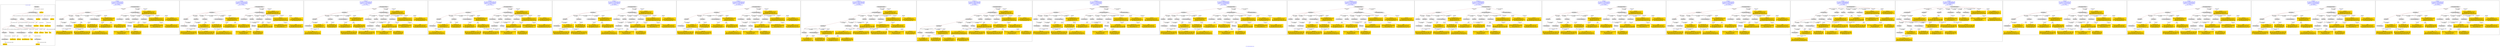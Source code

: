 digraph n0 {
fontcolor="blue"
remincross="true"
label="s27-s-the-huntington.json"
subgraph cluster_0 {
label="1-correct model"
n2[style="filled",color="white",fillcolor="lightgray",label="E12_Production1"];
n3[style="filled",color="white",fillcolor="lightgray",label="E21_Person1"];
n4[style="filled",color="white",fillcolor="lightgray",label="E55_Type1"];
n5[style="filled",color="white",fillcolor="lightgray",label="E52_Time-Span3"];
n6[style="filled",color="white",fillcolor="lightgray",label="E69_Death1"];
n7[style="filled",color="white",fillcolor="lightgray",label="E74_Group1"];
n8[style="filled",color="white",fillcolor="lightgray",label="E82_Actor_Appellation1"];
n9[style="filled",color="white",fillcolor="lightgray",label="E67_Birth1"];
n10[shape="plaintext",style="filled",fillcolor="gold",label="artist_URI"];
n11[style="filled",color="white",fillcolor="lightgray",label="E22_Man-Made_Object1"];
n12[style="filled",color="white",fillcolor="lightgray",label="E35_Title1"];
n13[style="filled",color="white",fillcolor="lightgray",label="E8_Acquisition1"];
n14[shape="plaintext",style="filled",fillcolor="gold",label="description"];
n15[style="filled",color="white",fillcolor="lightgray",label="E54_Dimension1"];
n16[shape="plaintext",style="filled",fillcolor="gold",label="object_uri"];
n17[shape="plaintext",style="filled",fillcolor="gold",label="Artwork_Title"];
n18[style="filled",color="white",fillcolor="lightgray",label="E38_Image1"];
n19[shape="plaintext",style="filled",fillcolor="gold",label="image_url"];
n20[style="filled",color="white",fillcolor="lightgray",label="E52_Time-Span1"];
n21[shape="plaintext",style="filled",fillcolor="gold",label="birth_date"];
n22[style="filled",color="white",fillcolor="lightgray",label="E52_Time-Span2"];
n23[shape="plaintext",style="filled",fillcolor="gold",label="death_date"];
n24[shape="plaintext",style="filled",fillcolor="gold",label="date"];
n25[shape="plaintext",style="filled",fillcolor="gold",label="dimensions_inch"];
n26[shape="plaintext",style="filled",fillcolor="gold",label="medium_uri"];
n27[shape="plaintext",style="filled",fillcolor="gold",label="medium"];
n28[shape="plaintext",style="filled",fillcolor="gold",label="Nationality_URI"];
n29[shape="plaintext",style="filled",fillcolor="gold",label="nationality"];
n30[shape="plaintext",style="filled",fillcolor="gold",label="artist_appellation_uri"];
n31[shape="plaintext",style="filled",fillcolor="gold",label="name"];
n32[shape="plaintext",style="filled",fillcolor="gold",label="credit_line"];
}
subgraph cluster_1 {
label="candidate 0\nlink coherence:0.896551724137931\nnode coherence:0.9259259259259259\nconfidence:0.3253735528149253\nmapping score:0.4691831595802838\ncost:127.99908\n-precision:0.62-recall:0.6"
n34[style="filled",color="white",fillcolor="lightgray",label="E12_Production1"];
n35[style="filled",color="white",fillcolor="lightgray",label="E55_Type1"];
n36[style="filled",color="white",fillcolor="lightgray",label="E21_Person1"];
n37[style="filled",color="white",fillcolor="lightgray",label="E67_Birth1"];
n38[style="filled",color="white",fillcolor="lightgray",label="E69_Death1"];
n39[style="filled",color="white",fillcolor="lightgray",label="E74_Group1"];
n40[style="filled",color="white",fillcolor="lightgray",label="E82_Actor_Appellation1"];
n41[style="filled",color="white",fillcolor="lightgray",label="E22_Man-Made_Object1"];
n42[style="filled",color="white",fillcolor="lightgray",label="E35_Title1"];
n43[style="filled",color="white",fillcolor="lightgray",label="E54_Dimension1"];
n44[style="filled",color="white",fillcolor="lightgray",label="E8_Acquisition1"];
n45[style="filled",color="white",fillcolor="lightgray",label="E33_Linguistic_Object2"];
n46[style="filled",color="white",fillcolor="lightgray",label="E52_Time-Span1"];
n47[style="filled",color="white",fillcolor="lightgray",label="E52_Time-Span3"];
n48[shape="plaintext",style="filled",fillcolor="gold",label="artist_appellation_uri\n[E82_Actor_Appellation,classLink,0.891]\n[E21_Person,classLink,0.047]\n[E39_Actor,classLink,0.047]\n[E30_Right,P3_has_note,0.015]"];
n49[shape="plaintext",style="filled",fillcolor="gold",label="death_date\n[E52_Time-Span,P82b_end_of_the_end,0.473]\n[E52_Time-Span,P82_at_some_time_within,0.304]\n[E52_Time-Span,P82a_begin_of_the_begin,0.113]\n[E12_Production,P3_has_note,0.11]"];
n50[shape="plaintext",style="filled",fillcolor="gold",label="medium\n[E29_Design_or_Procedure,P3_has_note,0.301]\n[E57_Material,label,0.267]\n[E55_Type,label,0.258]\n[E57_Material,classLink,0.174]"];
n51[shape="plaintext",style="filled",fillcolor="gold",label="nationality\n[E74_Group,label,0.522]\n[E74_Group,classLink,0.273]\n[E55_Type,label,0.12]\n[E8_Acquisition,P3_has_note,0.085]"];
n52[shape="plaintext",style="filled",fillcolor="gold",label="name\n[E82_Actor_Appellation,label,0.424]\n[E30_Right,P3_has_note,0.263]\n[E22_Man-Made_Object,P3_has_note,0.16]\n[E8_Acquisition,P3_has_note,0.154]"];
n53[shape="plaintext",style="filled",fillcolor="gold",label="description\n[E22_Man-Made_Object,P3_has_note,0.327]\n[E34_Inscription,P3_has_note,0.321]\n[E73_Information_Object,P3_has_note,0.293]\n[E33_Linguistic_Object,P3_has_note,0.059]"];
n54[shape="plaintext",style="filled",fillcolor="gold",label="image_url\n[E38_Image,classLink,0.44]\n[E78_Collection,classLink,0.231]\n[E22_Man-Made_Object,classLink,0.185]\n[E57_Material,label,0.144]"];
n55[shape="plaintext",style="filled",fillcolor="gold",label="artist_URI\n[E21_Person,classLink,0.315]\n[E39_Actor,classLink,0.312]\n[E82_Actor_Appellation,classLink,0.273]\n[E30_Right,P3_has_note,0.1]"];
n56[shape="plaintext",style="filled",fillcolor="gold",label="birth_date\n[E52_Time-Span,P82a_begin_of_the_begin,0.472]\n[E52_Time-Span,P82_at_some_time_within,0.283]\n[E52_Time-Span,P82b_end_of_the_end,0.197]\n[E33_Linguistic_Object,P3_has_note,0.048]"];
n57[shape="plaintext",style="filled",fillcolor="gold",label="Nationality_URI\n[E74_Group,classLink,0.643]\n[E55_Type,classLink,0.206]\n[E57_Material,classLink,0.105]\n[E55_Type,label,0.046]"];
n58[shape="plaintext",style="filled",fillcolor="gold",label="dimensions_inch\n[E54_Dimension,P3_has_note,0.594]\n[E22_Man-Made_Object,classLink,0.156]\n[E55_Type,label,0.13]\n[E34_Inscription,P3_has_note,0.12]"];
n59[shape="plaintext",style="filled",fillcolor="gold",label="object_uri\n[E30_Right,P3_has_note,0.454]\n[E82_Actor_Appellation,label,0.236]\n[E8_Acquisition,P3_has_note,0.187]\n[E35_Title,label,0.124]"];
n60[shape="plaintext",style="filled",fillcolor="gold",label="credit_line\n[E8_Acquisition,P3_has_note,0.311]\n[E30_Right,P3_has_note,0.249]\n[E33_Linguistic_Object,P3_has_note,0.221]\n[E22_Man-Made_Object,P3_has_note,0.22]"];
n61[shape="plaintext",style="filled",fillcolor="gold",label="date\n[E52_Time-Span,label,0.343]\n[E52_Time-Span,P82_at_some_time_within,0.3]\n[E52_Time-Span,P82b_end_of_the_end,0.181]\n[E52_Time-Span,P82a_begin_of_the_begin,0.176]"];
n62[shape="plaintext",style="filled",fillcolor="gold",label="medium_uri\n[E55_Type,classLink,0.371]\n[E57_Material,classLink,0.324]\n[E74_Group,classLink,0.267]\n[E55_Type,label,0.039]"];
n63[shape="plaintext",style="filled",fillcolor="gold",label="Artwork_Title\n[E35_Title,label,0.3]\n[E22_Man-Made_Object,P3_has_note,0.299]\n[E73_Information_Object,P3_has_note,0.249]\n[E33_Linguistic_Object,P3_has_note,0.152]"];
}
subgraph cluster_2 {
label="candidate 1\nlink coherence:0.896551724137931\nnode coherence:0.9259259259259259\nconfidence:0.3253735528149253\nmapping score:0.4691831595802838\ncost:127.99909\n-precision:0.62-recall:0.6"
n65[style="filled",color="white",fillcolor="lightgray",label="E12_Production1"];
n66[style="filled",color="white",fillcolor="lightgray",label="E55_Type1"];
n67[style="filled",color="white",fillcolor="lightgray",label="E21_Person1"];
n68[style="filled",color="white",fillcolor="lightgray",label="E67_Birth1"];
n69[style="filled",color="white",fillcolor="lightgray",label="E69_Death1"];
n70[style="filled",color="white",fillcolor="lightgray",label="E74_Group1"];
n71[style="filled",color="white",fillcolor="lightgray",label="E82_Actor_Appellation1"];
n72[style="filled",color="white",fillcolor="lightgray",label="E22_Man-Made_Object1"];
n73[style="filled",color="white",fillcolor="lightgray",label="E35_Title1"];
n74[style="filled",color="white",fillcolor="lightgray",label="E54_Dimension1"];
n75[style="filled",color="white",fillcolor="lightgray",label="E8_Acquisition1"];
n76[style="filled",color="white",fillcolor="lightgray",label="E33_Linguistic_Object1"];
n77[style="filled",color="white",fillcolor="lightgray",label="E52_Time-Span1"];
n78[style="filled",color="white",fillcolor="lightgray",label="E52_Time-Span3"];
n79[shape="plaintext",style="filled",fillcolor="gold",label="artist_appellation_uri\n[E82_Actor_Appellation,classLink,0.891]\n[E21_Person,classLink,0.047]\n[E39_Actor,classLink,0.047]\n[E30_Right,P3_has_note,0.015]"];
n80[shape="plaintext",style="filled",fillcolor="gold",label="credit_line\n[E8_Acquisition,P3_has_note,0.311]\n[E30_Right,P3_has_note,0.249]\n[E33_Linguistic_Object,P3_has_note,0.221]\n[E22_Man-Made_Object,P3_has_note,0.22]"];
n81[shape="plaintext",style="filled",fillcolor="gold",label="death_date\n[E52_Time-Span,P82b_end_of_the_end,0.473]\n[E52_Time-Span,P82_at_some_time_within,0.304]\n[E52_Time-Span,P82a_begin_of_the_begin,0.113]\n[E12_Production,P3_has_note,0.11]"];
n82[shape="plaintext",style="filled",fillcolor="gold",label="medium\n[E29_Design_or_Procedure,P3_has_note,0.301]\n[E57_Material,label,0.267]\n[E55_Type,label,0.258]\n[E57_Material,classLink,0.174]"];
n83[shape="plaintext",style="filled",fillcolor="gold",label="nationality\n[E74_Group,label,0.522]\n[E74_Group,classLink,0.273]\n[E55_Type,label,0.12]\n[E8_Acquisition,P3_has_note,0.085]"];
n84[shape="plaintext",style="filled",fillcolor="gold",label="name\n[E82_Actor_Appellation,label,0.424]\n[E30_Right,P3_has_note,0.263]\n[E22_Man-Made_Object,P3_has_note,0.16]\n[E8_Acquisition,P3_has_note,0.154]"];
n85[shape="plaintext",style="filled",fillcolor="gold",label="description\n[E22_Man-Made_Object,P3_has_note,0.327]\n[E34_Inscription,P3_has_note,0.321]\n[E73_Information_Object,P3_has_note,0.293]\n[E33_Linguistic_Object,P3_has_note,0.059]"];
n86[shape="plaintext",style="filled",fillcolor="gold",label="image_url\n[E38_Image,classLink,0.44]\n[E78_Collection,classLink,0.231]\n[E22_Man-Made_Object,classLink,0.185]\n[E57_Material,label,0.144]"];
n87[shape="plaintext",style="filled",fillcolor="gold",label="artist_URI\n[E21_Person,classLink,0.315]\n[E39_Actor,classLink,0.312]\n[E82_Actor_Appellation,classLink,0.273]\n[E30_Right,P3_has_note,0.1]"];
n88[shape="plaintext",style="filled",fillcolor="gold",label="birth_date\n[E52_Time-Span,P82a_begin_of_the_begin,0.472]\n[E52_Time-Span,P82_at_some_time_within,0.283]\n[E52_Time-Span,P82b_end_of_the_end,0.197]\n[E33_Linguistic_Object,P3_has_note,0.048]"];
n89[shape="plaintext",style="filled",fillcolor="gold",label="Nationality_URI\n[E74_Group,classLink,0.643]\n[E55_Type,classLink,0.206]\n[E57_Material,classLink,0.105]\n[E55_Type,label,0.046]"];
n90[shape="plaintext",style="filled",fillcolor="gold",label="dimensions_inch\n[E54_Dimension,P3_has_note,0.594]\n[E22_Man-Made_Object,classLink,0.156]\n[E55_Type,label,0.13]\n[E34_Inscription,P3_has_note,0.12]"];
n91[shape="plaintext",style="filled",fillcolor="gold",label="object_uri\n[E30_Right,P3_has_note,0.454]\n[E82_Actor_Appellation,label,0.236]\n[E8_Acquisition,P3_has_note,0.187]\n[E35_Title,label,0.124]"];
n92[shape="plaintext",style="filled",fillcolor="gold",label="date\n[E52_Time-Span,label,0.343]\n[E52_Time-Span,P82_at_some_time_within,0.3]\n[E52_Time-Span,P82b_end_of_the_end,0.181]\n[E52_Time-Span,P82a_begin_of_the_begin,0.176]"];
n93[shape="plaintext",style="filled",fillcolor="gold",label="medium_uri\n[E55_Type,classLink,0.371]\n[E57_Material,classLink,0.324]\n[E74_Group,classLink,0.267]\n[E55_Type,label,0.039]"];
n94[shape="plaintext",style="filled",fillcolor="gold",label="Artwork_Title\n[E35_Title,label,0.3]\n[E22_Man-Made_Object,P3_has_note,0.299]\n[E73_Information_Object,P3_has_note,0.249]\n[E33_Linguistic_Object,P3_has_note,0.152]"];
}
subgraph cluster_3 {
label="candidate 10\nlink coherence:0.8928571428571429\nnode coherence:0.9259259259259259\nconfidence:0.32412567258687597\nmapping score:0.4687671995042673\ncost:27.99911\n-precision:0.61-recall:0.57"
n96[style="filled",color="white",fillcolor="lightgray",label="E12_Production1"];
n97[style="filled",color="white",fillcolor="lightgray",label="E52_Time-Span2"];
n98[style="filled",color="white",fillcolor="lightgray",label="E55_Type1"];
n99[style="filled",color="white",fillcolor="lightgray",label="E21_Person1"];
n100[style="filled",color="white",fillcolor="lightgray",label="E67_Birth1"];
n101[style="filled",color="white",fillcolor="lightgray",label="E74_Group1"];
n102[style="filled",color="white",fillcolor="lightgray",label="E82_Actor_Appellation1"];
n103[style="filled",color="white",fillcolor="lightgray",label="E22_Man-Made_Object1"];
n104[style="filled",color="white",fillcolor="lightgray",label="E35_Title1"];
n105[style="filled",color="white",fillcolor="lightgray",label="E54_Dimension1"];
n106[style="filled",color="white",fillcolor="lightgray",label="E8_Acquisition1"];
n107[style="filled",color="white",fillcolor="lightgray",label="E33_Linguistic_Object2"];
n108[style="filled",color="white",fillcolor="lightgray",label="E52_Time-Span1"];
n109[shape="plaintext",style="filled",fillcolor="gold",label="artist_appellation_uri\n[E82_Actor_Appellation,classLink,0.891]\n[E21_Person,classLink,0.047]\n[E39_Actor,classLink,0.047]\n[E30_Right,P3_has_note,0.015]"];
n110[shape="plaintext",style="filled",fillcolor="gold",label="date\n[E52_Time-Span,label,0.343]\n[E52_Time-Span,P82_at_some_time_within,0.3]\n[E52_Time-Span,P82b_end_of_the_end,0.181]\n[E52_Time-Span,P82a_begin_of_the_begin,0.176]"];
n111[shape="plaintext",style="filled",fillcolor="gold",label="birth_date\n[E52_Time-Span,P82a_begin_of_the_begin,0.472]\n[E52_Time-Span,P82_at_some_time_within,0.283]\n[E52_Time-Span,P82b_end_of_the_end,0.197]\n[E33_Linguistic_Object,P3_has_note,0.048]"];
n112[shape="plaintext",style="filled",fillcolor="gold",label="death_date\n[E52_Time-Span,P82b_end_of_the_end,0.473]\n[E52_Time-Span,P82_at_some_time_within,0.304]\n[E52_Time-Span,P82a_begin_of_the_begin,0.113]\n[E12_Production,P3_has_note,0.11]"];
n113[shape="plaintext",style="filled",fillcolor="gold",label="medium\n[E29_Design_or_Procedure,P3_has_note,0.301]\n[E57_Material,label,0.267]\n[E55_Type,label,0.258]\n[E57_Material,classLink,0.174]"];
n114[shape="plaintext",style="filled",fillcolor="gold",label="nationality\n[E74_Group,label,0.522]\n[E74_Group,classLink,0.273]\n[E55_Type,label,0.12]\n[E8_Acquisition,P3_has_note,0.085]"];
n115[shape="plaintext",style="filled",fillcolor="gold",label="name\n[E82_Actor_Appellation,label,0.424]\n[E30_Right,P3_has_note,0.263]\n[E22_Man-Made_Object,P3_has_note,0.16]\n[E8_Acquisition,P3_has_note,0.154]"];
n116[shape="plaintext",style="filled",fillcolor="gold",label="description\n[E22_Man-Made_Object,P3_has_note,0.327]\n[E34_Inscription,P3_has_note,0.321]\n[E73_Information_Object,P3_has_note,0.293]\n[E33_Linguistic_Object,P3_has_note,0.059]"];
n117[shape="plaintext",style="filled",fillcolor="gold",label="image_url\n[E38_Image,classLink,0.44]\n[E78_Collection,classLink,0.231]\n[E22_Man-Made_Object,classLink,0.185]\n[E57_Material,label,0.144]"];
n118[shape="plaintext",style="filled",fillcolor="gold",label="artist_URI\n[E21_Person,classLink,0.315]\n[E39_Actor,classLink,0.312]\n[E82_Actor_Appellation,classLink,0.273]\n[E30_Right,P3_has_note,0.1]"];
n119[shape="plaintext",style="filled",fillcolor="gold",label="Nationality_URI\n[E74_Group,classLink,0.643]\n[E55_Type,classLink,0.206]\n[E57_Material,classLink,0.105]\n[E55_Type,label,0.046]"];
n120[shape="plaintext",style="filled",fillcolor="gold",label="dimensions_inch\n[E54_Dimension,P3_has_note,0.594]\n[E22_Man-Made_Object,classLink,0.156]\n[E55_Type,label,0.13]\n[E34_Inscription,P3_has_note,0.12]"];
n121[shape="plaintext",style="filled",fillcolor="gold",label="object_uri\n[E30_Right,P3_has_note,0.454]\n[E82_Actor_Appellation,label,0.236]\n[E8_Acquisition,P3_has_note,0.187]\n[E35_Title,label,0.124]"];
n122[shape="plaintext",style="filled",fillcolor="gold",label="credit_line\n[E8_Acquisition,P3_has_note,0.311]\n[E30_Right,P3_has_note,0.249]\n[E33_Linguistic_Object,P3_has_note,0.221]\n[E22_Man-Made_Object,P3_has_note,0.22]"];
n123[shape="plaintext",style="filled",fillcolor="gold",label="medium_uri\n[E55_Type,classLink,0.371]\n[E57_Material,classLink,0.324]\n[E74_Group,classLink,0.267]\n[E55_Type,label,0.039]"];
n124[shape="plaintext",style="filled",fillcolor="gold",label="Artwork_Title\n[E35_Title,label,0.3]\n[E22_Man-Made_Object,P3_has_note,0.299]\n[E73_Information_Object,P3_has_note,0.249]\n[E33_Linguistic_Object,P3_has_note,0.152]"];
}
subgraph cluster_4 {
label="candidate 11\nlink coherence:0.8928571428571429\nnode coherence:0.9259259259259259\nconfidence:0.32412567258687597\nmapping score:0.4687671995042673\ncost:27.99912\n-precision:0.61-recall:0.57"
n126[style="filled",color="white",fillcolor="lightgray",label="E12_Production1"];
n127[style="filled",color="white",fillcolor="lightgray",label="E52_Time-Span2"];
n128[style="filled",color="white",fillcolor="lightgray",label="E55_Type1"];
n129[style="filled",color="white",fillcolor="lightgray",label="E21_Person1"];
n130[style="filled",color="white",fillcolor="lightgray",label="E67_Birth1"];
n131[style="filled",color="white",fillcolor="lightgray",label="E74_Group1"];
n132[style="filled",color="white",fillcolor="lightgray",label="E82_Actor_Appellation1"];
n133[style="filled",color="white",fillcolor="lightgray",label="E22_Man-Made_Object1"];
n134[style="filled",color="white",fillcolor="lightgray",label="E35_Title1"];
n135[style="filled",color="white",fillcolor="lightgray",label="E54_Dimension1"];
n136[style="filled",color="white",fillcolor="lightgray",label="E8_Acquisition1"];
n137[style="filled",color="white",fillcolor="lightgray",label="E33_Linguistic_Object1"];
n138[style="filled",color="white",fillcolor="lightgray",label="E52_Time-Span1"];
n139[shape="plaintext",style="filled",fillcolor="gold",label="artist_appellation_uri\n[E82_Actor_Appellation,classLink,0.891]\n[E21_Person,classLink,0.047]\n[E39_Actor,classLink,0.047]\n[E30_Right,P3_has_note,0.015]"];
n140[shape="plaintext",style="filled",fillcolor="gold",label="credit_line\n[E8_Acquisition,P3_has_note,0.311]\n[E30_Right,P3_has_note,0.249]\n[E33_Linguistic_Object,P3_has_note,0.221]\n[E22_Man-Made_Object,P3_has_note,0.22]"];
n141[shape="plaintext",style="filled",fillcolor="gold",label="date\n[E52_Time-Span,label,0.343]\n[E52_Time-Span,P82_at_some_time_within,0.3]\n[E52_Time-Span,P82b_end_of_the_end,0.181]\n[E52_Time-Span,P82a_begin_of_the_begin,0.176]"];
n142[shape="plaintext",style="filled",fillcolor="gold",label="birth_date\n[E52_Time-Span,P82a_begin_of_the_begin,0.472]\n[E52_Time-Span,P82_at_some_time_within,0.283]\n[E52_Time-Span,P82b_end_of_the_end,0.197]\n[E33_Linguistic_Object,P3_has_note,0.048]"];
n143[shape="plaintext",style="filled",fillcolor="gold",label="death_date\n[E52_Time-Span,P82b_end_of_the_end,0.473]\n[E52_Time-Span,P82_at_some_time_within,0.304]\n[E52_Time-Span,P82a_begin_of_the_begin,0.113]\n[E12_Production,P3_has_note,0.11]"];
n144[shape="plaintext",style="filled",fillcolor="gold",label="medium\n[E29_Design_or_Procedure,P3_has_note,0.301]\n[E57_Material,label,0.267]\n[E55_Type,label,0.258]\n[E57_Material,classLink,0.174]"];
n145[shape="plaintext",style="filled",fillcolor="gold",label="nationality\n[E74_Group,label,0.522]\n[E74_Group,classLink,0.273]\n[E55_Type,label,0.12]\n[E8_Acquisition,P3_has_note,0.085]"];
n146[shape="plaintext",style="filled",fillcolor="gold",label="name\n[E82_Actor_Appellation,label,0.424]\n[E30_Right,P3_has_note,0.263]\n[E22_Man-Made_Object,P3_has_note,0.16]\n[E8_Acquisition,P3_has_note,0.154]"];
n147[shape="plaintext",style="filled",fillcolor="gold",label="description\n[E22_Man-Made_Object,P3_has_note,0.327]\n[E34_Inscription,P3_has_note,0.321]\n[E73_Information_Object,P3_has_note,0.293]\n[E33_Linguistic_Object,P3_has_note,0.059]"];
n148[shape="plaintext",style="filled",fillcolor="gold",label="image_url\n[E38_Image,classLink,0.44]\n[E78_Collection,classLink,0.231]\n[E22_Man-Made_Object,classLink,0.185]\n[E57_Material,label,0.144]"];
n149[shape="plaintext",style="filled",fillcolor="gold",label="artist_URI\n[E21_Person,classLink,0.315]\n[E39_Actor,classLink,0.312]\n[E82_Actor_Appellation,classLink,0.273]\n[E30_Right,P3_has_note,0.1]"];
n150[shape="plaintext",style="filled",fillcolor="gold",label="Nationality_URI\n[E74_Group,classLink,0.643]\n[E55_Type,classLink,0.206]\n[E57_Material,classLink,0.105]\n[E55_Type,label,0.046]"];
n151[shape="plaintext",style="filled",fillcolor="gold",label="dimensions_inch\n[E54_Dimension,P3_has_note,0.594]\n[E22_Man-Made_Object,classLink,0.156]\n[E55_Type,label,0.13]\n[E34_Inscription,P3_has_note,0.12]"];
n152[shape="plaintext",style="filled",fillcolor="gold",label="object_uri\n[E30_Right,P3_has_note,0.454]\n[E82_Actor_Appellation,label,0.236]\n[E8_Acquisition,P3_has_note,0.187]\n[E35_Title,label,0.124]"];
n153[shape="plaintext",style="filled",fillcolor="gold",label="medium_uri\n[E55_Type,classLink,0.371]\n[E57_Material,classLink,0.324]\n[E74_Group,classLink,0.267]\n[E55_Type,label,0.039]"];
n154[shape="plaintext",style="filled",fillcolor="gold",label="Artwork_Title\n[E35_Title,label,0.3]\n[E22_Man-Made_Object,P3_has_note,0.299]\n[E73_Information_Object,P3_has_note,0.249]\n[E33_Linguistic_Object,P3_has_note,0.152]"];
}
subgraph cluster_5 {
label="candidate 12\nlink coherence:0.8928571428571429\nnode coherence:0.9259259259259259\nconfidence:0.32412567258687597\nmapping score:0.4687671995042673\ncost:126.99911\n-precision:0.68-recall:0.63"
n156[style="filled",color="white",fillcolor="lightgray",label="E12_Production1"];
n157[style="filled",color="white",fillcolor="lightgray",label="E52_Time-Span2"];
n158[style="filled",color="white",fillcolor="lightgray",label="E55_Type1"];
n159[style="filled",color="white",fillcolor="lightgray",label="E21_Person1"];
n160[style="filled",color="white",fillcolor="lightgray",label="E67_Birth1"];
n161[style="filled",color="white",fillcolor="lightgray",label="E74_Group1"];
n162[style="filled",color="white",fillcolor="lightgray",label="E82_Actor_Appellation1"];
n163[style="filled",color="white",fillcolor="lightgray",label="E22_Man-Made_Object1"];
n164[style="filled",color="white",fillcolor="lightgray",label="E35_Title1"];
n165[style="filled",color="white",fillcolor="lightgray",label="E54_Dimension1"];
n166[style="filled",color="white",fillcolor="lightgray",label="E8_Acquisition1"];
n167[style="filled",color="white",fillcolor="lightgray",label="E33_Linguistic_Object2"];
n168[style="filled",color="white",fillcolor="lightgray",label="E52_Time-Span1"];
n169[shape="plaintext",style="filled",fillcolor="gold",label="artist_appellation_uri\n[E82_Actor_Appellation,classLink,0.891]\n[E21_Person,classLink,0.047]\n[E39_Actor,classLink,0.047]\n[E30_Right,P3_has_note,0.015]"];
n170[shape="plaintext",style="filled",fillcolor="gold",label="date\n[E52_Time-Span,label,0.343]\n[E52_Time-Span,P82_at_some_time_within,0.3]\n[E52_Time-Span,P82b_end_of_the_end,0.181]\n[E52_Time-Span,P82a_begin_of_the_begin,0.176]"];
n171[shape="plaintext",style="filled",fillcolor="gold",label="birth_date\n[E52_Time-Span,P82a_begin_of_the_begin,0.472]\n[E52_Time-Span,P82_at_some_time_within,0.283]\n[E52_Time-Span,P82b_end_of_the_end,0.197]\n[E33_Linguistic_Object,P3_has_note,0.048]"];
n172[shape="plaintext",style="filled",fillcolor="gold",label="medium\n[E29_Design_or_Procedure,P3_has_note,0.301]\n[E57_Material,label,0.267]\n[E55_Type,label,0.258]\n[E57_Material,classLink,0.174]"];
n173[shape="plaintext",style="filled",fillcolor="gold",label="nationality\n[E74_Group,label,0.522]\n[E74_Group,classLink,0.273]\n[E55_Type,label,0.12]\n[E8_Acquisition,P3_has_note,0.085]"];
n174[shape="plaintext",style="filled",fillcolor="gold",label="name\n[E82_Actor_Appellation,label,0.424]\n[E30_Right,P3_has_note,0.263]\n[E22_Man-Made_Object,P3_has_note,0.16]\n[E8_Acquisition,P3_has_note,0.154]"];
n175[shape="plaintext",style="filled",fillcolor="gold",label="description\n[E22_Man-Made_Object,P3_has_note,0.327]\n[E34_Inscription,P3_has_note,0.321]\n[E73_Information_Object,P3_has_note,0.293]\n[E33_Linguistic_Object,P3_has_note,0.059]"];
n176[shape="plaintext",style="filled",fillcolor="gold",label="image_url\n[E38_Image,classLink,0.44]\n[E78_Collection,classLink,0.231]\n[E22_Man-Made_Object,classLink,0.185]\n[E57_Material,label,0.144]"];
n177[shape="plaintext",style="filled",fillcolor="gold",label="death_date\n[E52_Time-Span,P82b_end_of_the_end,0.473]\n[E52_Time-Span,P82_at_some_time_within,0.304]\n[E52_Time-Span,P82a_begin_of_the_begin,0.113]\n[E12_Production,P3_has_note,0.11]"];
n178[shape="plaintext",style="filled",fillcolor="gold",label="artist_URI\n[E21_Person,classLink,0.315]\n[E39_Actor,classLink,0.312]\n[E82_Actor_Appellation,classLink,0.273]\n[E30_Right,P3_has_note,0.1]"];
n179[shape="plaintext",style="filled",fillcolor="gold",label="Nationality_URI\n[E74_Group,classLink,0.643]\n[E55_Type,classLink,0.206]\n[E57_Material,classLink,0.105]\n[E55_Type,label,0.046]"];
n180[shape="plaintext",style="filled",fillcolor="gold",label="dimensions_inch\n[E54_Dimension,P3_has_note,0.594]\n[E22_Man-Made_Object,classLink,0.156]\n[E55_Type,label,0.13]\n[E34_Inscription,P3_has_note,0.12]"];
n181[shape="plaintext",style="filled",fillcolor="gold",label="object_uri\n[E30_Right,P3_has_note,0.454]\n[E82_Actor_Appellation,label,0.236]\n[E8_Acquisition,P3_has_note,0.187]\n[E35_Title,label,0.124]"];
n182[shape="plaintext",style="filled",fillcolor="gold",label="credit_line\n[E8_Acquisition,P3_has_note,0.311]\n[E30_Right,P3_has_note,0.249]\n[E33_Linguistic_Object,P3_has_note,0.221]\n[E22_Man-Made_Object,P3_has_note,0.22]"];
n183[shape="plaintext",style="filled",fillcolor="gold",label="medium_uri\n[E55_Type,classLink,0.371]\n[E57_Material,classLink,0.324]\n[E74_Group,classLink,0.267]\n[E55_Type,label,0.039]"];
n184[shape="plaintext",style="filled",fillcolor="gold",label="Artwork_Title\n[E35_Title,label,0.3]\n[E22_Man-Made_Object,P3_has_note,0.299]\n[E73_Information_Object,P3_has_note,0.249]\n[E33_Linguistic_Object,P3_has_note,0.152]"];
}
subgraph cluster_6 {
label="candidate 13\nlink coherence:0.8928571428571429\nnode coherence:0.9259259259259259\nconfidence:0.32412567258687597\nmapping score:0.4687671995042673\ncost:126.99912\n-precision:0.68-recall:0.63"
n186[style="filled",color="white",fillcolor="lightgray",label="E12_Production1"];
n187[style="filled",color="white",fillcolor="lightgray",label="E52_Time-Span2"];
n188[style="filled",color="white",fillcolor="lightgray",label="E55_Type1"];
n189[style="filled",color="white",fillcolor="lightgray",label="E21_Person1"];
n190[style="filled",color="white",fillcolor="lightgray",label="E67_Birth1"];
n191[style="filled",color="white",fillcolor="lightgray",label="E74_Group1"];
n192[style="filled",color="white",fillcolor="lightgray",label="E82_Actor_Appellation1"];
n193[style="filled",color="white",fillcolor="lightgray",label="E22_Man-Made_Object1"];
n194[style="filled",color="white",fillcolor="lightgray",label="E35_Title1"];
n195[style="filled",color="white",fillcolor="lightgray",label="E54_Dimension1"];
n196[style="filled",color="white",fillcolor="lightgray",label="E8_Acquisition1"];
n197[style="filled",color="white",fillcolor="lightgray",label="E33_Linguistic_Object1"];
n198[style="filled",color="white",fillcolor="lightgray",label="E52_Time-Span1"];
n199[shape="plaintext",style="filled",fillcolor="gold",label="artist_appellation_uri\n[E82_Actor_Appellation,classLink,0.891]\n[E21_Person,classLink,0.047]\n[E39_Actor,classLink,0.047]\n[E30_Right,P3_has_note,0.015]"];
n200[shape="plaintext",style="filled",fillcolor="gold",label="credit_line\n[E8_Acquisition,P3_has_note,0.311]\n[E30_Right,P3_has_note,0.249]\n[E33_Linguistic_Object,P3_has_note,0.221]\n[E22_Man-Made_Object,P3_has_note,0.22]"];
n201[shape="plaintext",style="filled",fillcolor="gold",label="date\n[E52_Time-Span,label,0.343]\n[E52_Time-Span,P82_at_some_time_within,0.3]\n[E52_Time-Span,P82b_end_of_the_end,0.181]\n[E52_Time-Span,P82a_begin_of_the_begin,0.176]"];
n202[shape="plaintext",style="filled",fillcolor="gold",label="birth_date\n[E52_Time-Span,P82a_begin_of_the_begin,0.472]\n[E52_Time-Span,P82_at_some_time_within,0.283]\n[E52_Time-Span,P82b_end_of_the_end,0.197]\n[E33_Linguistic_Object,P3_has_note,0.048]"];
n203[shape="plaintext",style="filled",fillcolor="gold",label="medium\n[E29_Design_or_Procedure,P3_has_note,0.301]\n[E57_Material,label,0.267]\n[E55_Type,label,0.258]\n[E57_Material,classLink,0.174]"];
n204[shape="plaintext",style="filled",fillcolor="gold",label="nationality\n[E74_Group,label,0.522]\n[E74_Group,classLink,0.273]\n[E55_Type,label,0.12]\n[E8_Acquisition,P3_has_note,0.085]"];
n205[shape="plaintext",style="filled",fillcolor="gold",label="name\n[E82_Actor_Appellation,label,0.424]\n[E30_Right,P3_has_note,0.263]\n[E22_Man-Made_Object,P3_has_note,0.16]\n[E8_Acquisition,P3_has_note,0.154]"];
n206[shape="plaintext",style="filled",fillcolor="gold",label="description\n[E22_Man-Made_Object,P3_has_note,0.327]\n[E34_Inscription,P3_has_note,0.321]\n[E73_Information_Object,P3_has_note,0.293]\n[E33_Linguistic_Object,P3_has_note,0.059]"];
n207[shape="plaintext",style="filled",fillcolor="gold",label="image_url\n[E38_Image,classLink,0.44]\n[E78_Collection,classLink,0.231]\n[E22_Man-Made_Object,classLink,0.185]\n[E57_Material,label,0.144]"];
n208[shape="plaintext",style="filled",fillcolor="gold",label="death_date\n[E52_Time-Span,P82b_end_of_the_end,0.473]\n[E52_Time-Span,P82_at_some_time_within,0.304]\n[E52_Time-Span,P82a_begin_of_the_begin,0.113]\n[E12_Production,P3_has_note,0.11]"];
n209[shape="plaintext",style="filled",fillcolor="gold",label="artist_URI\n[E21_Person,classLink,0.315]\n[E39_Actor,classLink,0.312]\n[E82_Actor_Appellation,classLink,0.273]\n[E30_Right,P3_has_note,0.1]"];
n210[shape="plaintext",style="filled",fillcolor="gold",label="Nationality_URI\n[E74_Group,classLink,0.643]\n[E55_Type,classLink,0.206]\n[E57_Material,classLink,0.105]\n[E55_Type,label,0.046]"];
n211[shape="plaintext",style="filled",fillcolor="gold",label="dimensions_inch\n[E54_Dimension,P3_has_note,0.594]\n[E22_Man-Made_Object,classLink,0.156]\n[E55_Type,label,0.13]\n[E34_Inscription,P3_has_note,0.12]"];
n212[shape="plaintext",style="filled",fillcolor="gold",label="object_uri\n[E30_Right,P3_has_note,0.454]\n[E82_Actor_Appellation,label,0.236]\n[E8_Acquisition,P3_has_note,0.187]\n[E35_Title,label,0.124]"];
n213[shape="plaintext",style="filled",fillcolor="gold",label="medium_uri\n[E55_Type,classLink,0.371]\n[E57_Material,classLink,0.324]\n[E74_Group,classLink,0.267]\n[E55_Type,label,0.039]"];
n214[shape="plaintext",style="filled",fillcolor="gold",label="Artwork_Title\n[E35_Title,label,0.3]\n[E22_Man-Made_Object,P3_has_note,0.299]\n[E73_Information_Object,P3_has_note,0.249]\n[E33_Linguistic_Object,P3_has_note,0.152]"];
}
subgraph cluster_7 {
label="candidate 14\nlink coherence:0.8846153846153846\nnode coherence:0.8846153846153846\nconfidence:0.33593510173605934\nmapping score:0.4693501621171479\ncost:25.9991\n-precision:0.65-recall:0.57"
n216[style="filled",color="white",fillcolor="lightgray",label="E12_Production1"];
n217[style="filled",color="white",fillcolor="lightgray",label="E21_Person1"];
n218[style="filled",color="white",fillcolor="lightgray",label="E52_Time-Span2"];
n219[style="filled",color="white",fillcolor="lightgray",label="E55_Type1"];
n220[style="filled",color="white",fillcolor="lightgray",label="E74_Group1"];
n221[style="filled",color="white",fillcolor="lightgray",label="E82_Actor_Appellation1"];
n222[style="filled",color="white",fillcolor="lightgray",label="E22_Man-Made_Object1"];
n223[style="filled",color="white",fillcolor="lightgray",label="E35_Title1"];
n224[style="filled",color="white",fillcolor="lightgray",label="E54_Dimension1"];
n225[style="filled",color="white",fillcolor="lightgray",label="E8_Acquisition1"];
n226[style="filled",color="white",fillcolor="lightgray",label="E33_Linguistic_Object2"];
n227[shape="plaintext",style="filled",fillcolor="gold",label="artist_appellation_uri\n[E82_Actor_Appellation,classLink,0.891]\n[E21_Person,classLink,0.047]\n[E39_Actor,classLink,0.047]\n[E30_Right,P3_has_note,0.015]"];
n228[shape="plaintext",style="filled",fillcolor="gold",label="date\n[E52_Time-Span,label,0.343]\n[E52_Time-Span,P82_at_some_time_within,0.3]\n[E52_Time-Span,P82b_end_of_the_end,0.181]\n[E52_Time-Span,P82a_begin_of_the_begin,0.176]"];
n229[shape="plaintext",style="filled",fillcolor="gold",label="death_date\n[E52_Time-Span,P82b_end_of_the_end,0.473]\n[E52_Time-Span,P82_at_some_time_within,0.304]\n[E52_Time-Span,P82a_begin_of_the_begin,0.113]\n[E12_Production,P3_has_note,0.11]"];
n230[shape="plaintext",style="filled",fillcolor="gold",label="medium\n[E29_Design_or_Procedure,P3_has_note,0.301]\n[E57_Material,label,0.267]\n[E55_Type,label,0.258]\n[E57_Material,classLink,0.174]"];
n231[shape="plaintext",style="filled",fillcolor="gold",label="nationality\n[E74_Group,label,0.522]\n[E74_Group,classLink,0.273]\n[E55_Type,label,0.12]\n[E8_Acquisition,P3_has_note,0.085]"];
n232[shape="plaintext",style="filled",fillcolor="gold",label="name\n[E82_Actor_Appellation,label,0.424]\n[E30_Right,P3_has_note,0.263]\n[E22_Man-Made_Object,P3_has_note,0.16]\n[E8_Acquisition,P3_has_note,0.154]"];
n233[shape="plaintext",style="filled",fillcolor="gold",label="birth_date\n[E52_Time-Span,P82a_begin_of_the_begin,0.472]\n[E52_Time-Span,P82_at_some_time_within,0.283]\n[E52_Time-Span,P82b_end_of_the_end,0.197]\n[E33_Linguistic_Object,P3_has_note,0.048]"];
n234[shape="plaintext",style="filled",fillcolor="gold",label="description\n[E22_Man-Made_Object,P3_has_note,0.327]\n[E34_Inscription,P3_has_note,0.321]\n[E73_Information_Object,P3_has_note,0.293]\n[E33_Linguistic_Object,P3_has_note,0.059]"];
n235[shape="plaintext",style="filled",fillcolor="gold",label="image_url\n[E38_Image,classLink,0.44]\n[E78_Collection,classLink,0.231]\n[E22_Man-Made_Object,classLink,0.185]\n[E57_Material,label,0.144]"];
n236[shape="plaintext",style="filled",fillcolor="gold",label="artist_URI\n[E21_Person,classLink,0.315]\n[E39_Actor,classLink,0.312]\n[E82_Actor_Appellation,classLink,0.273]\n[E30_Right,P3_has_note,0.1]"];
n237[shape="plaintext",style="filled",fillcolor="gold",label="Nationality_URI\n[E74_Group,classLink,0.643]\n[E55_Type,classLink,0.206]\n[E57_Material,classLink,0.105]\n[E55_Type,label,0.046]"];
n238[shape="plaintext",style="filled",fillcolor="gold",label="dimensions_inch\n[E54_Dimension,P3_has_note,0.594]\n[E22_Man-Made_Object,classLink,0.156]\n[E55_Type,label,0.13]\n[E34_Inscription,P3_has_note,0.12]"];
n239[shape="plaintext",style="filled",fillcolor="gold",label="object_uri\n[E30_Right,P3_has_note,0.454]\n[E82_Actor_Appellation,label,0.236]\n[E8_Acquisition,P3_has_note,0.187]\n[E35_Title,label,0.124]"];
n240[shape="plaintext",style="filled",fillcolor="gold",label="credit_line\n[E8_Acquisition,P3_has_note,0.311]\n[E30_Right,P3_has_note,0.249]\n[E33_Linguistic_Object,P3_has_note,0.221]\n[E22_Man-Made_Object,P3_has_note,0.22]"];
n241[shape="plaintext",style="filled",fillcolor="gold",label="medium_uri\n[E55_Type,classLink,0.371]\n[E57_Material,classLink,0.324]\n[E74_Group,classLink,0.267]\n[E55_Type,label,0.039]"];
n242[shape="plaintext",style="filled",fillcolor="gold",label="Artwork_Title\n[E35_Title,label,0.3]\n[E22_Man-Made_Object,P3_has_note,0.299]\n[E73_Information_Object,P3_has_note,0.249]\n[E33_Linguistic_Object,P3_has_note,0.152]"];
}
subgraph cluster_8 {
label="candidate 15\nlink coherence:0.8846153846153846\nnode coherence:0.8846153846153846\nconfidence:0.33593510173605934\nmapping score:0.4693501621171479\ncost:25.99911\n-precision:0.65-recall:0.57"
n244[style="filled",color="white",fillcolor="lightgray",label="E12_Production1"];
n245[style="filled",color="white",fillcolor="lightgray",label="E21_Person1"];
n246[style="filled",color="white",fillcolor="lightgray",label="E52_Time-Span2"];
n247[style="filled",color="white",fillcolor="lightgray",label="E55_Type1"];
n248[style="filled",color="white",fillcolor="lightgray",label="E74_Group1"];
n249[style="filled",color="white",fillcolor="lightgray",label="E82_Actor_Appellation1"];
n250[style="filled",color="white",fillcolor="lightgray",label="E22_Man-Made_Object1"];
n251[style="filled",color="white",fillcolor="lightgray",label="E35_Title1"];
n252[style="filled",color="white",fillcolor="lightgray",label="E54_Dimension1"];
n253[style="filled",color="white",fillcolor="lightgray",label="E8_Acquisition1"];
n254[style="filled",color="white",fillcolor="lightgray",label="E33_Linguistic_Object1"];
n255[shape="plaintext",style="filled",fillcolor="gold",label="artist_appellation_uri\n[E82_Actor_Appellation,classLink,0.891]\n[E21_Person,classLink,0.047]\n[E39_Actor,classLink,0.047]\n[E30_Right,P3_has_note,0.015]"];
n256[shape="plaintext",style="filled",fillcolor="gold",label="credit_line\n[E8_Acquisition,P3_has_note,0.311]\n[E30_Right,P3_has_note,0.249]\n[E33_Linguistic_Object,P3_has_note,0.221]\n[E22_Man-Made_Object,P3_has_note,0.22]"];
n257[shape="plaintext",style="filled",fillcolor="gold",label="date\n[E52_Time-Span,label,0.343]\n[E52_Time-Span,P82_at_some_time_within,0.3]\n[E52_Time-Span,P82b_end_of_the_end,0.181]\n[E52_Time-Span,P82a_begin_of_the_begin,0.176]"];
n258[shape="plaintext",style="filled",fillcolor="gold",label="death_date\n[E52_Time-Span,P82b_end_of_the_end,0.473]\n[E52_Time-Span,P82_at_some_time_within,0.304]\n[E52_Time-Span,P82a_begin_of_the_begin,0.113]\n[E12_Production,P3_has_note,0.11]"];
n259[shape="plaintext",style="filled",fillcolor="gold",label="medium\n[E29_Design_or_Procedure,P3_has_note,0.301]\n[E57_Material,label,0.267]\n[E55_Type,label,0.258]\n[E57_Material,classLink,0.174]"];
n260[shape="plaintext",style="filled",fillcolor="gold",label="nationality\n[E74_Group,label,0.522]\n[E74_Group,classLink,0.273]\n[E55_Type,label,0.12]\n[E8_Acquisition,P3_has_note,0.085]"];
n261[shape="plaintext",style="filled",fillcolor="gold",label="name\n[E82_Actor_Appellation,label,0.424]\n[E30_Right,P3_has_note,0.263]\n[E22_Man-Made_Object,P3_has_note,0.16]\n[E8_Acquisition,P3_has_note,0.154]"];
n262[shape="plaintext",style="filled",fillcolor="gold",label="birth_date\n[E52_Time-Span,P82a_begin_of_the_begin,0.472]\n[E52_Time-Span,P82_at_some_time_within,0.283]\n[E52_Time-Span,P82b_end_of_the_end,0.197]\n[E33_Linguistic_Object,P3_has_note,0.048]"];
n263[shape="plaintext",style="filled",fillcolor="gold",label="description\n[E22_Man-Made_Object,P3_has_note,0.327]\n[E34_Inscription,P3_has_note,0.321]\n[E73_Information_Object,P3_has_note,0.293]\n[E33_Linguistic_Object,P3_has_note,0.059]"];
n264[shape="plaintext",style="filled",fillcolor="gold",label="image_url\n[E38_Image,classLink,0.44]\n[E78_Collection,classLink,0.231]\n[E22_Man-Made_Object,classLink,0.185]\n[E57_Material,label,0.144]"];
n265[shape="plaintext",style="filled",fillcolor="gold",label="artist_URI\n[E21_Person,classLink,0.315]\n[E39_Actor,classLink,0.312]\n[E82_Actor_Appellation,classLink,0.273]\n[E30_Right,P3_has_note,0.1]"];
n266[shape="plaintext",style="filled",fillcolor="gold",label="Nationality_URI\n[E74_Group,classLink,0.643]\n[E55_Type,classLink,0.206]\n[E57_Material,classLink,0.105]\n[E55_Type,label,0.046]"];
n267[shape="plaintext",style="filled",fillcolor="gold",label="dimensions_inch\n[E54_Dimension,P3_has_note,0.594]\n[E22_Man-Made_Object,classLink,0.156]\n[E55_Type,label,0.13]\n[E34_Inscription,P3_has_note,0.12]"];
n268[shape="plaintext",style="filled",fillcolor="gold",label="object_uri\n[E30_Right,P3_has_note,0.454]\n[E82_Actor_Appellation,label,0.236]\n[E8_Acquisition,P3_has_note,0.187]\n[E35_Title,label,0.124]"];
n269[shape="plaintext",style="filled",fillcolor="gold",label="medium_uri\n[E55_Type,classLink,0.371]\n[E57_Material,classLink,0.324]\n[E74_Group,classLink,0.267]\n[E55_Type,label,0.039]"];
n270[shape="plaintext",style="filled",fillcolor="gold",label="Artwork_Title\n[E35_Title,label,0.3]\n[E22_Man-Made_Object,P3_has_note,0.299]\n[E73_Information_Object,P3_has_note,0.249]\n[E33_Linguistic_Object,P3_has_note,0.152]"];
}
subgraph cluster_9 {
label="candidate 16\nlink coherence:0.8666666666666667\nnode coherence:0.9259259259259259\nconfidence:0.3253735528149253\nmapping score:0.4691831595802838\ncost:227.99908\n-precision:0.6-recall:0.6"
n272[style="filled",color="white",fillcolor="lightgray",label="E12_Production1"];
n273[style="filled",color="white",fillcolor="lightgray",label="E55_Type1"];
n274[style="filled",color="white",fillcolor="lightgray",label="E21_Person1"];
n275[style="filled",color="white",fillcolor="lightgray",label="E67_Birth1"];
n276[style="filled",color="white",fillcolor="lightgray",label="E69_Death1"];
n277[style="filled",color="white",fillcolor="lightgray",label="E74_Group1"];
n278[style="filled",color="white",fillcolor="lightgray",label="E82_Actor_Appellation1"];
n279[style="filled",color="white",fillcolor="lightgray",label="E22_Man-Made_Object1"];
n280[style="filled",color="white",fillcolor="lightgray",label="E35_Title1"];
n281[style="filled",color="white",fillcolor="lightgray",label="E54_Dimension1"];
n282[style="filled",color="white",fillcolor="lightgray",label="E8_Acquisition1"];
n283[style="filled",color="white",fillcolor="lightgray",label="E33_Linguistic_Object2"];
n284[style="filled",color="white",fillcolor="lightgray",label="E52_Time-Span1"];
n285[style="filled",color="white",fillcolor="lightgray",label="E52_Time-Span3"];
n286[style="filled",color="white",fillcolor="lightgray",label="E33_Linguistic_Object1"];
n287[shape="plaintext",style="filled",fillcolor="gold",label="artist_appellation_uri\n[E82_Actor_Appellation,classLink,0.891]\n[E21_Person,classLink,0.047]\n[E39_Actor,classLink,0.047]\n[E30_Right,P3_has_note,0.015]"];
n288[shape="plaintext",style="filled",fillcolor="gold",label="credit_line\n[E8_Acquisition,P3_has_note,0.311]\n[E30_Right,P3_has_note,0.249]\n[E33_Linguistic_Object,P3_has_note,0.221]\n[E22_Man-Made_Object,P3_has_note,0.22]"];
n289[shape="plaintext",style="filled",fillcolor="gold",label="death_date\n[E52_Time-Span,P82b_end_of_the_end,0.473]\n[E52_Time-Span,P82_at_some_time_within,0.304]\n[E52_Time-Span,P82a_begin_of_the_begin,0.113]\n[E12_Production,P3_has_note,0.11]"];
n290[shape="plaintext",style="filled",fillcolor="gold",label="medium\n[E29_Design_or_Procedure,P3_has_note,0.301]\n[E57_Material,label,0.267]\n[E55_Type,label,0.258]\n[E57_Material,classLink,0.174]"];
n291[shape="plaintext",style="filled",fillcolor="gold",label="nationality\n[E74_Group,label,0.522]\n[E74_Group,classLink,0.273]\n[E55_Type,label,0.12]\n[E8_Acquisition,P3_has_note,0.085]"];
n292[shape="plaintext",style="filled",fillcolor="gold",label="name\n[E82_Actor_Appellation,label,0.424]\n[E30_Right,P3_has_note,0.263]\n[E22_Man-Made_Object,P3_has_note,0.16]\n[E8_Acquisition,P3_has_note,0.154]"];
n293[shape="plaintext",style="filled",fillcolor="gold",label="description\n[E22_Man-Made_Object,P3_has_note,0.327]\n[E34_Inscription,P3_has_note,0.321]\n[E73_Information_Object,P3_has_note,0.293]\n[E33_Linguistic_Object,P3_has_note,0.059]"];
n294[shape="plaintext",style="filled",fillcolor="gold",label="image_url\n[E38_Image,classLink,0.44]\n[E78_Collection,classLink,0.231]\n[E22_Man-Made_Object,classLink,0.185]\n[E57_Material,label,0.144]"];
n295[shape="plaintext",style="filled",fillcolor="gold",label="artist_URI\n[E21_Person,classLink,0.315]\n[E39_Actor,classLink,0.312]\n[E82_Actor_Appellation,classLink,0.273]\n[E30_Right,P3_has_note,0.1]"];
n296[shape="plaintext",style="filled",fillcolor="gold",label="birth_date\n[E52_Time-Span,P82a_begin_of_the_begin,0.472]\n[E52_Time-Span,P82_at_some_time_within,0.283]\n[E52_Time-Span,P82b_end_of_the_end,0.197]\n[E33_Linguistic_Object,P3_has_note,0.048]"];
n297[shape="plaintext",style="filled",fillcolor="gold",label="Nationality_URI\n[E74_Group,classLink,0.643]\n[E55_Type,classLink,0.206]\n[E57_Material,classLink,0.105]\n[E55_Type,label,0.046]"];
n298[shape="plaintext",style="filled",fillcolor="gold",label="dimensions_inch\n[E54_Dimension,P3_has_note,0.594]\n[E22_Man-Made_Object,classLink,0.156]\n[E55_Type,label,0.13]\n[E34_Inscription,P3_has_note,0.12]"];
n299[shape="plaintext",style="filled",fillcolor="gold",label="object_uri\n[E30_Right,P3_has_note,0.454]\n[E82_Actor_Appellation,label,0.236]\n[E8_Acquisition,P3_has_note,0.187]\n[E35_Title,label,0.124]"];
n300[shape="plaintext",style="filled",fillcolor="gold",label="date\n[E52_Time-Span,label,0.343]\n[E52_Time-Span,P82_at_some_time_within,0.3]\n[E52_Time-Span,P82b_end_of_the_end,0.181]\n[E52_Time-Span,P82a_begin_of_the_begin,0.176]"];
n301[shape="plaintext",style="filled",fillcolor="gold",label="medium_uri\n[E55_Type,classLink,0.371]\n[E57_Material,classLink,0.324]\n[E74_Group,classLink,0.267]\n[E55_Type,label,0.039]"];
n302[shape="plaintext",style="filled",fillcolor="gold",label="Artwork_Title\n[E35_Title,label,0.3]\n[E22_Man-Made_Object,P3_has_note,0.299]\n[E73_Information_Object,P3_has_note,0.249]\n[E33_Linguistic_Object,P3_has_note,0.152]"];
}
subgraph cluster_10 {
label="candidate 17\nlink coherence:0.8666666666666667\nnode coherence:0.9259259259259259\nconfidence:0.3253735528149253\nmapping score:0.4691831595802838\ncost:227.99909\n-precision:0.6-recall:0.6"
n304[style="filled",color="white",fillcolor="lightgray",label="E12_Production1"];
n305[style="filled",color="white",fillcolor="lightgray",label="E55_Type1"];
n306[style="filled",color="white",fillcolor="lightgray",label="E21_Person1"];
n307[style="filled",color="white",fillcolor="lightgray",label="E67_Birth1"];
n308[style="filled",color="white",fillcolor="lightgray",label="E69_Death1"];
n309[style="filled",color="white",fillcolor="lightgray",label="E74_Group1"];
n310[style="filled",color="white",fillcolor="lightgray",label="E82_Actor_Appellation1"];
n311[style="filled",color="white",fillcolor="lightgray",label="E22_Man-Made_Object1"];
n312[style="filled",color="white",fillcolor="lightgray",label="E35_Title1"];
n313[style="filled",color="white",fillcolor="lightgray",label="E54_Dimension1"];
n314[style="filled",color="white",fillcolor="lightgray",label="E8_Acquisition1"];
n315[style="filled",color="white",fillcolor="lightgray",label="E33_Linguistic_Object1"];
n316[style="filled",color="white",fillcolor="lightgray",label="E52_Time-Span1"];
n317[style="filled",color="white",fillcolor="lightgray",label="E52_Time-Span3"];
n318[style="filled",color="white",fillcolor="lightgray",label="E33_Linguistic_Object2"];
n319[shape="plaintext",style="filled",fillcolor="gold",label="artist_appellation_uri\n[E82_Actor_Appellation,classLink,0.891]\n[E21_Person,classLink,0.047]\n[E39_Actor,classLink,0.047]\n[E30_Right,P3_has_note,0.015]"];
n320[shape="plaintext",style="filled",fillcolor="gold",label="death_date\n[E52_Time-Span,P82b_end_of_the_end,0.473]\n[E52_Time-Span,P82_at_some_time_within,0.304]\n[E52_Time-Span,P82a_begin_of_the_begin,0.113]\n[E12_Production,P3_has_note,0.11]"];
n321[shape="plaintext",style="filled",fillcolor="gold",label="medium\n[E29_Design_or_Procedure,P3_has_note,0.301]\n[E57_Material,label,0.267]\n[E55_Type,label,0.258]\n[E57_Material,classLink,0.174]"];
n322[shape="plaintext",style="filled",fillcolor="gold",label="nationality\n[E74_Group,label,0.522]\n[E74_Group,classLink,0.273]\n[E55_Type,label,0.12]\n[E8_Acquisition,P3_has_note,0.085]"];
n323[shape="plaintext",style="filled",fillcolor="gold",label="name\n[E82_Actor_Appellation,label,0.424]\n[E30_Right,P3_has_note,0.263]\n[E22_Man-Made_Object,P3_has_note,0.16]\n[E8_Acquisition,P3_has_note,0.154]"];
n324[shape="plaintext",style="filled",fillcolor="gold",label="description\n[E22_Man-Made_Object,P3_has_note,0.327]\n[E34_Inscription,P3_has_note,0.321]\n[E73_Information_Object,P3_has_note,0.293]\n[E33_Linguistic_Object,P3_has_note,0.059]"];
n325[shape="plaintext",style="filled",fillcolor="gold",label="image_url\n[E38_Image,classLink,0.44]\n[E78_Collection,classLink,0.231]\n[E22_Man-Made_Object,classLink,0.185]\n[E57_Material,label,0.144]"];
n326[shape="plaintext",style="filled",fillcolor="gold",label="artist_URI\n[E21_Person,classLink,0.315]\n[E39_Actor,classLink,0.312]\n[E82_Actor_Appellation,classLink,0.273]\n[E30_Right,P3_has_note,0.1]"];
n327[shape="plaintext",style="filled",fillcolor="gold",label="birth_date\n[E52_Time-Span,P82a_begin_of_the_begin,0.472]\n[E52_Time-Span,P82_at_some_time_within,0.283]\n[E52_Time-Span,P82b_end_of_the_end,0.197]\n[E33_Linguistic_Object,P3_has_note,0.048]"];
n328[shape="plaintext",style="filled",fillcolor="gold",label="Nationality_URI\n[E74_Group,classLink,0.643]\n[E55_Type,classLink,0.206]\n[E57_Material,classLink,0.105]\n[E55_Type,label,0.046]"];
n329[shape="plaintext",style="filled",fillcolor="gold",label="dimensions_inch\n[E54_Dimension,P3_has_note,0.594]\n[E22_Man-Made_Object,classLink,0.156]\n[E55_Type,label,0.13]\n[E34_Inscription,P3_has_note,0.12]"];
n330[shape="plaintext",style="filled",fillcolor="gold",label="object_uri\n[E30_Right,P3_has_note,0.454]\n[E82_Actor_Appellation,label,0.236]\n[E8_Acquisition,P3_has_note,0.187]\n[E35_Title,label,0.124]"];
n331[shape="plaintext",style="filled",fillcolor="gold",label="credit_line\n[E8_Acquisition,P3_has_note,0.311]\n[E30_Right,P3_has_note,0.249]\n[E33_Linguistic_Object,P3_has_note,0.221]\n[E22_Man-Made_Object,P3_has_note,0.22]"];
n332[shape="plaintext",style="filled",fillcolor="gold",label="date\n[E52_Time-Span,label,0.343]\n[E52_Time-Span,P82_at_some_time_within,0.3]\n[E52_Time-Span,P82b_end_of_the_end,0.181]\n[E52_Time-Span,P82a_begin_of_the_begin,0.176]"];
n333[shape="plaintext",style="filled",fillcolor="gold",label="medium_uri\n[E55_Type,classLink,0.371]\n[E57_Material,classLink,0.324]\n[E74_Group,classLink,0.267]\n[E55_Type,label,0.039]"];
n334[shape="plaintext",style="filled",fillcolor="gold",label="Artwork_Title\n[E35_Title,label,0.3]\n[E22_Man-Made_Object,P3_has_note,0.299]\n[E73_Information_Object,P3_has_note,0.249]\n[E33_Linguistic_Object,P3_has_note,0.152]"];
}
subgraph cluster_11 {
label="candidate 18\nlink coherence:0.8666666666666667\nnode coherence:0.9259259259259259\nconfidence:0.32412567258687597\nmapping score:0.4687671995042673\ncost:227.99908\n-precision:0.63-recall:0.63"
n336[style="filled",color="white",fillcolor="lightgray",label="E12_Production1"];
n337[style="filled",color="white",fillcolor="lightgray",label="E55_Type1"];
n338[style="filled",color="white",fillcolor="lightgray",label="E21_Person1"];
n339[style="filled",color="white",fillcolor="lightgray",label="E67_Birth1"];
n340[style="filled",color="white",fillcolor="lightgray",label="E69_Death1"];
n341[style="filled",color="white",fillcolor="lightgray",label="E74_Group1"];
n342[style="filled",color="white",fillcolor="lightgray",label="E82_Actor_Appellation1"];
n343[style="filled",color="white",fillcolor="lightgray",label="E22_Man-Made_Object1"];
n344[style="filled",color="white",fillcolor="lightgray",label="E35_Title1"];
n345[style="filled",color="white",fillcolor="lightgray",label="E54_Dimension1"];
n346[style="filled",color="white",fillcolor="lightgray",label="E8_Acquisition1"];
n347[style="filled",color="white",fillcolor="lightgray",label="E33_Linguistic_Object2"];
n348[style="filled",color="white",fillcolor="lightgray",label="E52_Time-Span1"];
n349[style="filled",color="white",fillcolor="lightgray",label="E52_Time-Span3"];
n350[style="filled",color="white",fillcolor="lightgray",label="E33_Linguistic_Object1"];
n351[shape="plaintext",style="filled",fillcolor="gold",label="artist_appellation_uri\n[E82_Actor_Appellation,classLink,0.891]\n[E21_Person,classLink,0.047]\n[E39_Actor,classLink,0.047]\n[E30_Right,P3_has_note,0.015]"];
n352[shape="plaintext",style="filled",fillcolor="gold",label="credit_line\n[E8_Acquisition,P3_has_note,0.311]\n[E30_Right,P3_has_note,0.249]\n[E33_Linguistic_Object,P3_has_note,0.221]\n[E22_Man-Made_Object,P3_has_note,0.22]"];
n353[shape="plaintext",style="filled",fillcolor="gold",label="birth_date\n[E52_Time-Span,P82a_begin_of_the_begin,0.472]\n[E52_Time-Span,P82_at_some_time_within,0.283]\n[E52_Time-Span,P82b_end_of_the_end,0.197]\n[E33_Linguistic_Object,P3_has_note,0.048]"];
n354[shape="plaintext",style="filled",fillcolor="gold",label="medium\n[E29_Design_or_Procedure,P3_has_note,0.301]\n[E57_Material,label,0.267]\n[E55_Type,label,0.258]\n[E57_Material,classLink,0.174]"];
n355[shape="plaintext",style="filled",fillcolor="gold",label="nationality\n[E74_Group,label,0.522]\n[E74_Group,classLink,0.273]\n[E55_Type,label,0.12]\n[E8_Acquisition,P3_has_note,0.085]"];
n356[shape="plaintext",style="filled",fillcolor="gold",label="name\n[E82_Actor_Appellation,label,0.424]\n[E30_Right,P3_has_note,0.263]\n[E22_Man-Made_Object,P3_has_note,0.16]\n[E8_Acquisition,P3_has_note,0.154]"];
n357[shape="plaintext",style="filled",fillcolor="gold",label="description\n[E22_Man-Made_Object,P3_has_note,0.327]\n[E34_Inscription,P3_has_note,0.321]\n[E73_Information_Object,P3_has_note,0.293]\n[E33_Linguistic_Object,P3_has_note,0.059]"];
n358[shape="plaintext",style="filled",fillcolor="gold",label="image_url\n[E38_Image,classLink,0.44]\n[E78_Collection,classLink,0.231]\n[E22_Man-Made_Object,classLink,0.185]\n[E57_Material,label,0.144]"];
n359[shape="plaintext",style="filled",fillcolor="gold",label="death_date\n[E52_Time-Span,P82b_end_of_the_end,0.473]\n[E52_Time-Span,P82_at_some_time_within,0.304]\n[E52_Time-Span,P82a_begin_of_the_begin,0.113]\n[E12_Production,P3_has_note,0.11]"];
n360[shape="plaintext",style="filled",fillcolor="gold",label="artist_URI\n[E21_Person,classLink,0.315]\n[E39_Actor,classLink,0.312]\n[E82_Actor_Appellation,classLink,0.273]\n[E30_Right,P3_has_note,0.1]"];
n361[shape="plaintext",style="filled",fillcolor="gold",label="Nationality_URI\n[E74_Group,classLink,0.643]\n[E55_Type,classLink,0.206]\n[E57_Material,classLink,0.105]\n[E55_Type,label,0.046]"];
n362[shape="plaintext",style="filled",fillcolor="gold",label="dimensions_inch\n[E54_Dimension,P3_has_note,0.594]\n[E22_Man-Made_Object,classLink,0.156]\n[E55_Type,label,0.13]\n[E34_Inscription,P3_has_note,0.12]"];
n363[shape="plaintext",style="filled",fillcolor="gold",label="object_uri\n[E30_Right,P3_has_note,0.454]\n[E82_Actor_Appellation,label,0.236]\n[E8_Acquisition,P3_has_note,0.187]\n[E35_Title,label,0.124]"];
n364[shape="plaintext",style="filled",fillcolor="gold",label="date\n[E52_Time-Span,label,0.343]\n[E52_Time-Span,P82_at_some_time_within,0.3]\n[E52_Time-Span,P82b_end_of_the_end,0.181]\n[E52_Time-Span,P82a_begin_of_the_begin,0.176]"];
n365[shape="plaintext",style="filled",fillcolor="gold",label="medium_uri\n[E55_Type,classLink,0.371]\n[E57_Material,classLink,0.324]\n[E74_Group,classLink,0.267]\n[E55_Type,label,0.039]"];
n366[shape="plaintext",style="filled",fillcolor="gold",label="Artwork_Title\n[E35_Title,label,0.3]\n[E22_Man-Made_Object,P3_has_note,0.299]\n[E73_Information_Object,P3_has_note,0.249]\n[E33_Linguistic_Object,P3_has_note,0.152]"];
}
subgraph cluster_12 {
label="candidate 19\nlink coherence:0.8666666666666667\nnode coherence:0.9259259259259259\nconfidence:0.32412567258687597\nmapping score:0.4687671995042673\ncost:227.99909\n-precision:0.63-recall:0.63"
n368[style="filled",color="white",fillcolor="lightgray",label="E12_Production1"];
n369[style="filled",color="white",fillcolor="lightgray",label="E55_Type1"];
n370[style="filled",color="white",fillcolor="lightgray",label="E21_Person1"];
n371[style="filled",color="white",fillcolor="lightgray",label="E67_Birth1"];
n372[style="filled",color="white",fillcolor="lightgray",label="E69_Death1"];
n373[style="filled",color="white",fillcolor="lightgray",label="E74_Group1"];
n374[style="filled",color="white",fillcolor="lightgray",label="E82_Actor_Appellation1"];
n375[style="filled",color="white",fillcolor="lightgray",label="E22_Man-Made_Object1"];
n376[style="filled",color="white",fillcolor="lightgray",label="E35_Title1"];
n377[style="filled",color="white",fillcolor="lightgray",label="E54_Dimension1"];
n378[style="filled",color="white",fillcolor="lightgray",label="E8_Acquisition1"];
n379[style="filled",color="white",fillcolor="lightgray",label="E33_Linguistic_Object1"];
n380[style="filled",color="white",fillcolor="lightgray",label="E52_Time-Span1"];
n381[style="filled",color="white",fillcolor="lightgray",label="E52_Time-Span3"];
n382[style="filled",color="white",fillcolor="lightgray",label="E33_Linguistic_Object2"];
n383[shape="plaintext",style="filled",fillcolor="gold",label="artist_appellation_uri\n[E82_Actor_Appellation,classLink,0.891]\n[E21_Person,classLink,0.047]\n[E39_Actor,classLink,0.047]\n[E30_Right,P3_has_note,0.015]"];
n384[shape="plaintext",style="filled",fillcolor="gold",label="birth_date\n[E52_Time-Span,P82a_begin_of_the_begin,0.472]\n[E52_Time-Span,P82_at_some_time_within,0.283]\n[E52_Time-Span,P82b_end_of_the_end,0.197]\n[E33_Linguistic_Object,P3_has_note,0.048]"];
n385[shape="plaintext",style="filled",fillcolor="gold",label="medium\n[E29_Design_or_Procedure,P3_has_note,0.301]\n[E57_Material,label,0.267]\n[E55_Type,label,0.258]\n[E57_Material,classLink,0.174]"];
n386[shape="plaintext",style="filled",fillcolor="gold",label="nationality\n[E74_Group,label,0.522]\n[E74_Group,classLink,0.273]\n[E55_Type,label,0.12]\n[E8_Acquisition,P3_has_note,0.085]"];
n387[shape="plaintext",style="filled",fillcolor="gold",label="name\n[E82_Actor_Appellation,label,0.424]\n[E30_Right,P3_has_note,0.263]\n[E22_Man-Made_Object,P3_has_note,0.16]\n[E8_Acquisition,P3_has_note,0.154]"];
n388[shape="plaintext",style="filled",fillcolor="gold",label="description\n[E22_Man-Made_Object,P3_has_note,0.327]\n[E34_Inscription,P3_has_note,0.321]\n[E73_Information_Object,P3_has_note,0.293]\n[E33_Linguistic_Object,P3_has_note,0.059]"];
n389[shape="plaintext",style="filled",fillcolor="gold",label="image_url\n[E38_Image,classLink,0.44]\n[E78_Collection,classLink,0.231]\n[E22_Man-Made_Object,classLink,0.185]\n[E57_Material,label,0.144]"];
n390[shape="plaintext",style="filled",fillcolor="gold",label="death_date\n[E52_Time-Span,P82b_end_of_the_end,0.473]\n[E52_Time-Span,P82_at_some_time_within,0.304]\n[E52_Time-Span,P82a_begin_of_the_begin,0.113]\n[E12_Production,P3_has_note,0.11]"];
n391[shape="plaintext",style="filled",fillcolor="gold",label="artist_URI\n[E21_Person,classLink,0.315]\n[E39_Actor,classLink,0.312]\n[E82_Actor_Appellation,classLink,0.273]\n[E30_Right,P3_has_note,0.1]"];
n392[shape="plaintext",style="filled",fillcolor="gold",label="Nationality_URI\n[E74_Group,classLink,0.643]\n[E55_Type,classLink,0.206]\n[E57_Material,classLink,0.105]\n[E55_Type,label,0.046]"];
n393[shape="plaintext",style="filled",fillcolor="gold",label="dimensions_inch\n[E54_Dimension,P3_has_note,0.594]\n[E22_Man-Made_Object,classLink,0.156]\n[E55_Type,label,0.13]\n[E34_Inscription,P3_has_note,0.12]"];
n394[shape="plaintext",style="filled",fillcolor="gold",label="object_uri\n[E30_Right,P3_has_note,0.454]\n[E82_Actor_Appellation,label,0.236]\n[E8_Acquisition,P3_has_note,0.187]\n[E35_Title,label,0.124]"];
n395[shape="plaintext",style="filled",fillcolor="gold",label="credit_line\n[E8_Acquisition,P3_has_note,0.311]\n[E30_Right,P3_has_note,0.249]\n[E33_Linguistic_Object,P3_has_note,0.221]\n[E22_Man-Made_Object,P3_has_note,0.22]"];
n396[shape="plaintext",style="filled",fillcolor="gold",label="date\n[E52_Time-Span,label,0.343]\n[E52_Time-Span,P82_at_some_time_within,0.3]\n[E52_Time-Span,P82b_end_of_the_end,0.181]\n[E52_Time-Span,P82a_begin_of_the_begin,0.176]"];
n397[shape="plaintext",style="filled",fillcolor="gold",label="medium_uri\n[E55_Type,classLink,0.371]\n[E57_Material,classLink,0.324]\n[E74_Group,classLink,0.267]\n[E55_Type,label,0.039]"];
n398[shape="plaintext",style="filled",fillcolor="gold",label="Artwork_Title\n[E35_Title,label,0.3]\n[E22_Man-Made_Object,P3_has_note,0.299]\n[E73_Information_Object,P3_has_note,0.249]\n[E33_Linguistic_Object,P3_has_note,0.152]"];
}
subgraph cluster_13 {
label="candidate 2\nlink coherence:0.896551724137931\nnode coherence:0.9259259259259259\nconfidence:0.32412567258687597\nmapping score:0.4687671995042673\ncost:127.99908\n-precision:0.66-recall:0.63"
n400[style="filled",color="white",fillcolor="lightgray",label="E12_Production1"];
n401[style="filled",color="white",fillcolor="lightgray",label="E55_Type1"];
n402[style="filled",color="white",fillcolor="lightgray",label="E21_Person1"];
n403[style="filled",color="white",fillcolor="lightgray",label="E67_Birth1"];
n404[style="filled",color="white",fillcolor="lightgray",label="E69_Death1"];
n405[style="filled",color="white",fillcolor="lightgray",label="E74_Group1"];
n406[style="filled",color="white",fillcolor="lightgray",label="E82_Actor_Appellation1"];
n407[style="filled",color="white",fillcolor="lightgray",label="E22_Man-Made_Object1"];
n408[style="filled",color="white",fillcolor="lightgray",label="E35_Title1"];
n409[style="filled",color="white",fillcolor="lightgray",label="E54_Dimension1"];
n410[style="filled",color="white",fillcolor="lightgray",label="E8_Acquisition1"];
n411[style="filled",color="white",fillcolor="lightgray",label="E33_Linguistic_Object2"];
n412[style="filled",color="white",fillcolor="lightgray",label="E52_Time-Span1"];
n413[style="filled",color="white",fillcolor="lightgray",label="E52_Time-Span3"];
n414[shape="plaintext",style="filled",fillcolor="gold",label="artist_appellation_uri\n[E82_Actor_Appellation,classLink,0.891]\n[E21_Person,classLink,0.047]\n[E39_Actor,classLink,0.047]\n[E30_Right,P3_has_note,0.015]"];
n415[shape="plaintext",style="filled",fillcolor="gold",label="birth_date\n[E52_Time-Span,P82a_begin_of_the_begin,0.472]\n[E52_Time-Span,P82_at_some_time_within,0.283]\n[E52_Time-Span,P82b_end_of_the_end,0.197]\n[E33_Linguistic_Object,P3_has_note,0.048]"];
n416[shape="plaintext",style="filled",fillcolor="gold",label="medium\n[E29_Design_or_Procedure,P3_has_note,0.301]\n[E57_Material,label,0.267]\n[E55_Type,label,0.258]\n[E57_Material,classLink,0.174]"];
n417[shape="plaintext",style="filled",fillcolor="gold",label="nationality\n[E74_Group,label,0.522]\n[E74_Group,classLink,0.273]\n[E55_Type,label,0.12]\n[E8_Acquisition,P3_has_note,0.085]"];
n418[shape="plaintext",style="filled",fillcolor="gold",label="name\n[E82_Actor_Appellation,label,0.424]\n[E30_Right,P3_has_note,0.263]\n[E22_Man-Made_Object,P3_has_note,0.16]\n[E8_Acquisition,P3_has_note,0.154]"];
n419[shape="plaintext",style="filled",fillcolor="gold",label="description\n[E22_Man-Made_Object,P3_has_note,0.327]\n[E34_Inscription,P3_has_note,0.321]\n[E73_Information_Object,P3_has_note,0.293]\n[E33_Linguistic_Object,P3_has_note,0.059]"];
n420[shape="plaintext",style="filled",fillcolor="gold",label="image_url\n[E38_Image,classLink,0.44]\n[E78_Collection,classLink,0.231]\n[E22_Man-Made_Object,classLink,0.185]\n[E57_Material,label,0.144]"];
n421[shape="plaintext",style="filled",fillcolor="gold",label="death_date\n[E52_Time-Span,P82b_end_of_the_end,0.473]\n[E52_Time-Span,P82_at_some_time_within,0.304]\n[E52_Time-Span,P82a_begin_of_the_begin,0.113]\n[E12_Production,P3_has_note,0.11]"];
n422[shape="plaintext",style="filled",fillcolor="gold",label="artist_URI\n[E21_Person,classLink,0.315]\n[E39_Actor,classLink,0.312]\n[E82_Actor_Appellation,classLink,0.273]\n[E30_Right,P3_has_note,0.1]"];
n423[shape="plaintext",style="filled",fillcolor="gold",label="Nationality_URI\n[E74_Group,classLink,0.643]\n[E55_Type,classLink,0.206]\n[E57_Material,classLink,0.105]\n[E55_Type,label,0.046]"];
n424[shape="plaintext",style="filled",fillcolor="gold",label="dimensions_inch\n[E54_Dimension,P3_has_note,0.594]\n[E22_Man-Made_Object,classLink,0.156]\n[E55_Type,label,0.13]\n[E34_Inscription,P3_has_note,0.12]"];
n425[shape="plaintext",style="filled",fillcolor="gold",label="object_uri\n[E30_Right,P3_has_note,0.454]\n[E82_Actor_Appellation,label,0.236]\n[E8_Acquisition,P3_has_note,0.187]\n[E35_Title,label,0.124]"];
n426[shape="plaintext",style="filled",fillcolor="gold",label="credit_line\n[E8_Acquisition,P3_has_note,0.311]\n[E30_Right,P3_has_note,0.249]\n[E33_Linguistic_Object,P3_has_note,0.221]\n[E22_Man-Made_Object,P3_has_note,0.22]"];
n427[shape="plaintext",style="filled",fillcolor="gold",label="date\n[E52_Time-Span,label,0.343]\n[E52_Time-Span,P82_at_some_time_within,0.3]\n[E52_Time-Span,P82b_end_of_the_end,0.181]\n[E52_Time-Span,P82a_begin_of_the_begin,0.176]"];
n428[shape="plaintext",style="filled",fillcolor="gold",label="medium_uri\n[E55_Type,classLink,0.371]\n[E57_Material,classLink,0.324]\n[E74_Group,classLink,0.267]\n[E55_Type,label,0.039]"];
n429[shape="plaintext",style="filled",fillcolor="gold",label="Artwork_Title\n[E35_Title,label,0.3]\n[E22_Man-Made_Object,P3_has_note,0.299]\n[E73_Information_Object,P3_has_note,0.249]\n[E33_Linguistic_Object,P3_has_note,0.152]"];
}
subgraph cluster_14 {
label="candidate 3\nlink coherence:0.896551724137931\nnode coherence:0.9259259259259259\nconfidence:0.32412567258687597\nmapping score:0.4687671995042673\ncost:127.99909\n-precision:0.66-recall:0.63"
n431[style="filled",color="white",fillcolor="lightgray",label="E12_Production1"];
n432[style="filled",color="white",fillcolor="lightgray",label="E55_Type1"];
n433[style="filled",color="white",fillcolor="lightgray",label="E21_Person1"];
n434[style="filled",color="white",fillcolor="lightgray",label="E67_Birth1"];
n435[style="filled",color="white",fillcolor="lightgray",label="E69_Death1"];
n436[style="filled",color="white",fillcolor="lightgray",label="E74_Group1"];
n437[style="filled",color="white",fillcolor="lightgray",label="E82_Actor_Appellation1"];
n438[style="filled",color="white",fillcolor="lightgray",label="E22_Man-Made_Object1"];
n439[style="filled",color="white",fillcolor="lightgray",label="E35_Title1"];
n440[style="filled",color="white",fillcolor="lightgray",label="E54_Dimension1"];
n441[style="filled",color="white",fillcolor="lightgray",label="E8_Acquisition1"];
n442[style="filled",color="white",fillcolor="lightgray",label="E33_Linguistic_Object1"];
n443[style="filled",color="white",fillcolor="lightgray",label="E52_Time-Span1"];
n444[style="filled",color="white",fillcolor="lightgray",label="E52_Time-Span3"];
n445[shape="plaintext",style="filled",fillcolor="gold",label="artist_appellation_uri\n[E82_Actor_Appellation,classLink,0.891]\n[E21_Person,classLink,0.047]\n[E39_Actor,classLink,0.047]\n[E30_Right,P3_has_note,0.015]"];
n446[shape="plaintext",style="filled",fillcolor="gold",label="credit_line\n[E8_Acquisition,P3_has_note,0.311]\n[E30_Right,P3_has_note,0.249]\n[E33_Linguistic_Object,P3_has_note,0.221]\n[E22_Man-Made_Object,P3_has_note,0.22]"];
n447[shape="plaintext",style="filled",fillcolor="gold",label="birth_date\n[E52_Time-Span,P82a_begin_of_the_begin,0.472]\n[E52_Time-Span,P82_at_some_time_within,0.283]\n[E52_Time-Span,P82b_end_of_the_end,0.197]\n[E33_Linguistic_Object,P3_has_note,0.048]"];
n448[shape="plaintext",style="filled",fillcolor="gold",label="medium\n[E29_Design_or_Procedure,P3_has_note,0.301]\n[E57_Material,label,0.267]\n[E55_Type,label,0.258]\n[E57_Material,classLink,0.174]"];
n449[shape="plaintext",style="filled",fillcolor="gold",label="nationality\n[E74_Group,label,0.522]\n[E74_Group,classLink,0.273]\n[E55_Type,label,0.12]\n[E8_Acquisition,P3_has_note,0.085]"];
n450[shape="plaintext",style="filled",fillcolor="gold",label="name\n[E82_Actor_Appellation,label,0.424]\n[E30_Right,P3_has_note,0.263]\n[E22_Man-Made_Object,P3_has_note,0.16]\n[E8_Acquisition,P3_has_note,0.154]"];
n451[shape="plaintext",style="filled",fillcolor="gold",label="description\n[E22_Man-Made_Object,P3_has_note,0.327]\n[E34_Inscription,P3_has_note,0.321]\n[E73_Information_Object,P3_has_note,0.293]\n[E33_Linguistic_Object,P3_has_note,0.059]"];
n452[shape="plaintext",style="filled",fillcolor="gold",label="image_url\n[E38_Image,classLink,0.44]\n[E78_Collection,classLink,0.231]\n[E22_Man-Made_Object,classLink,0.185]\n[E57_Material,label,0.144]"];
n453[shape="plaintext",style="filled",fillcolor="gold",label="death_date\n[E52_Time-Span,P82b_end_of_the_end,0.473]\n[E52_Time-Span,P82_at_some_time_within,0.304]\n[E52_Time-Span,P82a_begin_of_the_begin,0.113]\n[E12_Production,P3_has_note,0.11]"];
n454[shape="plaintext",style="filled",fillcolor="gold",label="artist_URI\n[E21_Person,classLink,0.315]\n[E39_Actor,classLink,0.312]\n[E82_Actor_Appellation,classLink,0.273]\n[E30_Right,P3_has_note,0.1]"];
n455[shape="plaintext",style="filled",fillcolor="gold",label="Nationality_URI\n[E74_Group,classLink,0.643]\n[E55_Type,classLink,0.206]\n[E57_Material,classLink,0.105]\n[E55_Type,label,0.046]"];
n456[shape="plaintext",style="filled",fillcolor="gold",label="dimensions_inch\n[E54_Dimension,P3_has_note,0.594]\n[E22_Man-Made_Object,classLink,0.156]\n[E55_Type,label,0.13]\n[E34_Inscription,P3_has_note,0.12]"];
n457[shape="plaintext",style="filled",fillcolor="gold",label="object_uri\n[E30_Right,P3_has_note,0.454]\n[E82_Actor_Appellation,label,0.236]\n[E8_Acquisition,P3_has_note,0.187]\n[E35_Title,label,0.124]"];
n458[shape="plaintext",style="filled",fillcolor="gold",label="date\n[E52_Time-Span,label,0.343]\n[E52_Time-Span,P82_at_some_time_within,0.3]\n[E52_Time-Span,P82b_end_of_the_end,0.181]\n[E52_Time-Span,P82a_begin_of_the_begin,0.176]"];
n459[shape="plaintext",style="filled",fillcolor="gold",label="medium_uri\n[E55_Type,classLink,0.371]\n[E57_Material,classLink,0.324]\n[E74_Group,classLink,0.267]\n[E55_Type,label,0.039]"];
n460[shape="plaintext",style="filled",fillcolor="gold",label="Artwork_Title\n[E35_Title,label,0.3]\n[E22_Man-Made_Object,P3_has_note,0.299]\n[E73_Information_Object,P3_has_note,0.249]\n[E33_Linguistic_Object,P3_has_note,0.152]"];
}
subgraph cluster_15 {
label="candidate 4\nlink coherence:0.8928571428571429\nnode coherence:0.8888888888888888\nconfidence:0.3483267336784235\nmapping score:0.4644885408557708\ncost:27.99901\n-precision:0.68-recall:0.63"
n462[style="filled",color="white",fillcolor="lightgray",label="E12_Production1"];
n463[style="filled",color="white",fillcolor="lightgray",label="E21_Person1"];
n464[style="filled",color="white",fillcolor="lightgray",label="E52_Time-Span2"];
n465[style="filled",color="white",fillcolor="lightgray",label="E55_Type1"];
n466[style="filled",color="white",fillcolor="lightgray",label="E67_Birth1"];
n467[style="filled",color="white",fillcolor="lightgray",label="E74_Group1"];
n468[style="filled",color="white",fillcolor="lightgray",label="E82_Actor_Appellation1"];
n469[style="filled",color="white",fillcolor="lightgray",label="E22_Man-Made_Object1"];
n470[style="filled",color="white",fillcolor="lightgray",label="E30_Right1"];
n471[style="filled",color="white",fillcolor="lightgray",label="E35_Title1"];
n472[style="filled",color="white",fillcolor="lightgray",label="E54_Dimension1"];
n473[style="filled",color="white",fillcolor="lightgray",label="E8_Acquisition1"];
n474[style="filled",color="white",fillcolor="lightgray",label="E52_Time-Span1"];
n475[shape="plaintext",style="filled",fillcolor="gold",label="artist_appellation_uri\n[E82_Actor_Appellation,classLink,0.891]\n[E21_Person,classLink,0.047]\n[E39_Actor,classLink,0.047]\n[E30_Right,P3_has_note,0.015]"];
n476[shape="plaintext",style="filled",fillcolor="gold",label="date\n[E52_Time-Span,label,0.343]\n[E52_Time-Span,P82_at_some_time_within,0.3]\n[E52_Time-Span,P82b_end_of_the_end,0.181]\n[E52_Time-Span,P82a_begin_of_the_begin,0.176]"];
n477[shape="plaintext",style="filled",fillcolor="gold",label="death_date\n[E52_Time-Span,P82b_end_of_the_end,0.473]\n[E52_Time-Span,P82_at_some_time_within,0.304]\n[E52_Time-Span,P82a_begin_of_the_begin,0.113]\n[E12_Production,P3_has_note,0.11]"];
n478[shape="plaintext",style="filled",fillcolor="gold",label="medium\n[E29_Design_or_Procedure,P3_has_note,0.301]\n[E57_Material,label,0.267]\n[E55_Type,label,0.258]\n[E57_Material,classLink,0.174]"];
n479[shape="plaintext",style="filled",fillcolor="gold",label="credit_line\n[E8_Acquisition,P3_has_note,0.311]\n[E30_Right,P3_has_note,0.249]\n[E33_Linguistic_Object,P3_has_note,0.221]\n[E22_Man-Made_Object,P3_has_note,0.22]"];
n480[shape="plaintext",style="filled",fillcolor="gold",label="nationality\n[E74_Group,label,0.522]\n[E74_Group,classLink,0.273]\n[E55_Type,label,0.12]\n[E8_Acquisition,P3_has_note,0.085]"];
n481[shape="plaintext",style="filled",fillcolor="gold",label="birth_date\n[E52_Time-Span,P82a_begin_of_the_begin,0.472]\n[E52_Time-Span,P82_at_some_time_within,0.283]\n[E52_Time-Span,P82b_end_of_the_end,0.197]\n[E33_Linguistic_Object,P3_has_note,0.048]"];
n482[shape="plaintext",style="filled",fillcolor="gold",label="description\n[E22_Man-Made_Object,P3_has_note,0.327]\n[E34_Inscription,P3_has_note,0.321]\n[E73_Information_Object,P3_has_note,0.293]\n[E33_Linguistic_Object,P3_has_note,0.059]"];
n483[shape="plaintext",style="filled",fillcolor="gold",label="image_url\n[E38_Image,classLink,0.44]\n[E78_Collection,classLink,0.231]\n[E22_Man-Made_Object,classLink,0.185]\n[E57_Material,label,0.144]"];
n484[shape="plaintext",style="filled",fillcolor="gold",label="name\n[E82_Actor_Appellation,label,0.424]\n[E30_Right,P3_has_note,0.263]\n[E22_Man-Made_Object,P3_has_note,0.16]\n[E8_Acquisition,P3_has_note,0.154]"];
n485[shape="plaintext",style="filled",fillcolor="gold",label="artist_URI\n[E21_Person,classLink,0.315]\n[E39_Actor,classLink,0.312]\n[E82_Actor_Appellation,classLink,0.273]\n[E30_Right,P3_has_note,0.1]"];
n486[shape="plaintext",style="filled",fillcolor="gold",label="Nationality_URI\n[E74_Group,classLink,0.643]\n[E55_Type,classLink,0.206]\n[E57_Material,classLink,0.105]\n[E55_Type,label,0.046]"];
n487[shape="plaintext",style="filled",fillcolor="gold",label="dimensions_inch\n[E54_Dimension,P3_has_note,0.594]\n[E22_Man-Made_Object,classLink,0.156]\n[E55_Type,label,0.13]\n[E34_Inscription,P3_has_note,0.12]"];
n488[shape="plaintext",style="filled",fillcolor="gold",label="object_uri\n[E30_Right,P3_has_note,0.454]\n[E82_Actor_Appellation,label,0.236]\n[E8_Acquisition,P3_has_note,0.187]\n[E35_Title,label,0.124]"];
n489[shape="plaintext",style="filled",fillcolor="gold",label="medium_uri\n[E55_Type,classLink,0.371]\n[E57_Material,classLink,0.324]\n[E74_Group,classLink,0.267]\n[E55_Type,label,0.039]"];
n490[shape="plaintext",style="filled",fillcolor="gold",label="Artwork_Title\n[E35_Title,label,0.3]\n[E22_Man-Made_Object,P3_has_note,0.299]\n[E73_Information_Object,P3_has_note,0.249]\n[E33_Linguistic_Object,P3_has_note,0.152]"];
}
subgraph cluster_16 {
label="candidate 5\nlink coherence:0.8928571428571429\nnode coherence:0.8888888888888888\nconfidence:0.3483267336784235\nmapping score:0.4644885408557708\ncost:27.99905\n-precision:0.64-recall:0.6"
n492[style="filled",color="white",fillcolor="lightgray",label="E12_Production1"];
n493[style="filled",color="white",fillcolor="lightgray",label="E21_Person1"];
n494[style="filled",color="white",fillcolor="lightgray",label="E52_Time-Span2"];
n495[style="filled",color="white",fillcolor="lightgray",label="E67_Birth1"];
n496[style="filled",color="white",fillcolor="lightgray",label="E74_Group1"];
n497[style="filled",color="white",fillcolor="lightgray",label="E82_Actor_Appellation1"];
n498[style="filled",color="white",fillcolor="lightgray",label="E22_Man-Made_Object1"];
n499[style="filled",color="white",fillcolor="lightgray",label="E30_Right1"];
n500[style="filled",color="white",fillcolor="lightgray",label="E35_Title1"];
n501[style="filled",color="white",fillcolor="lightgray",label="E54_Dimension1"];
n502[style="filled",color="white",fillcolor="lightgray",label="E55_Type2"];
n503[style="filled",color="white",fillcolor="lightgray",label="E8_Acquisition1"];
n504[style="filled",color="white",fillcolor="lightgray",label="E52_Time-Span1"];
n505[shape="plaintext",style="filled",fillcolor="gold",label="artist_appellation_uri\n[E82_Actor_Appellation,classLink,0.891]\n[E21_Person,classLink,0.047]\n[E39_Actor,classLink,0.047]\n[E30_Right,P3_has_note,0.015]"];
n506[shape="plaintext",style="filled",fillcolor="gold",label="medium_uri\n[E55_Type,classLink,0.371]\n[E57_Material,classLink,0.324]\n[E74_Group,classLink,0.267]\n[E55_Type,label,0.039]"];
n507[shape="plaintext",style="filled",fillcolor="gold",label="medium\n[E29_Design_or_Procedure,P3_has_note,0.301]\n[E57_Material,label,0.267]\n[E55_Type,label,0.258]\n[E57_Material,classLink,0.174]"];
n508[shape="plaintext",style="filled",fillcolor="gold",label="date\n[E52_Time-Span,label,0.343]\n[E52_Time-Span,P82_at_some_time_within,0.3]\n[E52_Time-Span,P82b_end_of_the_end,0.181]\n[E52_Time-Span,P82a_begin_of_the_begin,0.176]"];
n509[shape="plaintext",style="filled",fillcolor="gold",label="death_date\n[E52_Time-Span,P82b_end_of_the_end,0.473]\n[E52_Time-Span,P82_at_some_time_within,0.304]\n[E52_Time-Span,P82a_begin_of_the_begin,0.113]\n[E12_Production,P3_has_note,0.11]"];
n510[shape="plaintext",style="filled",fillcolor="gold",label="credit_line\n[E8_Acquisition,P3_has_note,0.311]\n[E30_Right,P3_has_note,0.249]\n[E33_Linguistic_Object,P3_has_note,0.221]\n[E22_Man-Made_Object,P3_has_note,0.22]"];
n511[shape="plaintext",style="filled",fillcolor="gold",label="nationality\n[E74_Group,label,0.522]\n[E74_Group,classLink,0.273]\n[E55_Type,label,0.12]\n[E8_Acquisition,P3_has_note,0.085]"];
n512[shape="plaintext",style="filled",fillcolor="gold",label="birth_date\n[E52_Time-Span,P82a_begin_of_the_begin,0.472]\n[E52_Time-Span,P82_at_some_time_within,0.283]\n[E52_Time-Span,P82b_end_of_the_end,0.197]\n[E33_Linguistic_Object,P3_has_note,0.048]"];
n513[shape="plaintext",style="filled",fillcolor="gold",label="description\n[E22_Man-Made_Object,P3_has_note,0.327]\n[E34_Inscription,P3_has_note,0.321]\n[E73_Information_Object,P3_has_note,0.293]\n[E33_Linguistic_Object,P3_has_note,0.059]"];
n514[shape="plaintext",style="filled",fillcolor="gold",label="image_url\n[E38_Image,classLink,0.44]\n[E78_Collection,classLink,0.231]\n[E22_Man-Made_Object,classLink,0.185]\n[E57_Material,label,0.144]"];
n515[shape="plaintext",style="filled",fillcolor="gold",label="name\n[E82_Actor_Appellation,label,0.424]\n[E30_Right,P3_has_note,0.263]\n[E22_Man-Made_Object,P3_has_note,0.16]\n[E8_Acquisition,P3_has_note,0.154]"];
n516[shape="plaintext",style="filled",fillcolor="gold",label="artist_URI\n[E21_Person,classLink,0.315]\n[E39_Actor,classLink,0.312]\n[E82_Actor_Appellation,classLink,0.273]\n[E30_Right,P3_has_note,0.1]"];
n517[shape="plaintext",style="filled",fillcolor="gold",label="Nationality_URI\n[E74_Group,classLink,0.643]\n[E55_Type,classLink,0.206]\n[E57_Material,classLink,0.105]\n[E55_Type,label,0.046]"];
n518[shape="plaintext",style="filled",fillcolor="gold",label="dimensions_inch\n[E54_Dimension,P3_has_note,0.594]\n[E22_Man-Made_Object,classLink,0.156]\n[E55_Type,label,0.13]\n[E34_Inscription,P3_has_note,0.12]"];
n519[shape="plaintext",style="filled",fillcolor="gold",label="object_uri\n[E30_Right,P3_has_note,0.454]\n[E82_Actor_Appellation,label,0.236]\n[E8_Acquisition,P3_has_note,0.187]\n[E35_Title,label,0.124]"];
n520[shape="plaintext",style="filled",fillcolor="gold",label="Artwork_Title\n[E35_Title,label,0.3]\n[E22_Man-Made_Object,P3_has_note,0.299]\n[E73_Information_Object,P3_has_note,0.249]\n[E33_Linguistic_Object,P3_has_note,0.152]"];
}
subgraph cluster_17 {
label="candidate 6\nlink coherence:0.8928571428571429\nnode coherence:0.9259259259259259\nconfidence:0.3253735528149253\nmapping score:0.4691831595802838\ncost:27.99911\n-precision:0.61-recall:0.57"
n522[style="filled",color="white",fillcolor="lightgray",label="E12_Production1"];
n523[style="filled",color="white",fillcolor="lightgray",label="E52_Time-Span2"];
n524[style="filled",color="white",fillcolor="lightgray",label="E55_Type1"];
n525[style="filled",color="white",fillcolor="lightgray",label="E21_Person1"];
n526[style="filled",color="white",fillcolor="lightgray",label="E67_Birth1"];
n527[style="filled",color="white",fillcolor="lightgray",label="E74_Group1"];
n528[style="filled",color="white",fillcolor="lightgray",label="E82_Actor_Appellation1"];
n529[style="filled",color="white",fillcolor="lightgray",label="E22_Man-Made_Object1"];
n530[style="filled",color="white",fillcolor="lightgray",label="E35_Title1"];
n531[style="filled",color="white",fillcolor="lightgray",label="E54_Dimension1"];
n532[style="filled",color="white",fillcolor="lightgray",label="E8_Acquisition1"];
n533[style="filled",color="white",fillcolor="lightgray",label="E33_Linguistic_Object2"];
n534[style="filled",color="white",fillcolor="lightgray",label="E52_Time-Span1"];
n535[shape="plaintext",style="filled",fillcolor="gold",label="artist_appellation_uri\n[E82_Actor_Appellation,classLink,0.891]\n[E21_Person,classLink,0.047]\n[E39_Actor,classLink,0.047]\n[E30_Right,P3_has_note,0.015]"];
n536[shape="plaintext",style="filled",fillcolor="gold",label="date\n[E52_Time-Span,label,0.343]\n[E52_Time-Span,P82_at_some_time_within,0.3]\n[E52_Time-Span,P82b_end_of_the_end,0.181]\n[E52_Time-Span,P82a_begin_of_the_begin,0.176]"];
n537[shape="plaintext",style="filled",fillcolor="gold",label="death_date\n[E52_Time-Span,P82b_end_of_the_end,0.473]\n[E52_Time-Span,P82_at_some_time_within,0.304]\n[E52_Time-Span,P82a_begin_of_the_begin,0.113]\n[E12_Production,P3_has_note,0.11]"];
n538[shape="plaintext",style="filled",fillcolor="gold",label="medium\n[E29_Design_or_Procedure,P3_has_note,0.301]\n[E57_Material,label,0.267]\n[E55_Type,label,0.258]\n[E57_Material,classLink,0.174]"];
n539[shape="plaintext",style="filled",fillcolor="gold",label="nationality\n[E74_Group,label,0.522]\n[E74_Group,classLink,0.273]\n[E55_Type,label,0.12]\n[E8_Acquisition,P3_has_note,0.085]"];
n540[shape="plaintext",style="filled",fillcolor="gold",label="name\n[E82_Actor_Appellation,label,0.424]\n[E30_Right,P3_has_note,0.263]\n[E22_Man-Made_Object,P3_has_note,0.16]\n[E8_Acquisition,P3_has_note,0.154]"];
n541[shape="plaintext",style="filled",fillcolor="gold",label="birth_date\n[E52_Time-Span,P82a_begin_of_the_begin,0.472]\n[E52_Time-Span,P82_at_some_time_within,0.283]\n[E52_Time-Span,P82b_end_of_the_end,0.197]\n[E33_Linguistic_Object,P3_has_note,0.048]"];
n542[shape="plaintext",style="filled",fillcolor="gold",label="description\n[E22_Man-Made_Object,P3_has_note,0.327]\n[E34_Inscription,P3_has_note,0.321]\n[E73_Information_Object,P3_has_note,0.293]\n[E33_Linguistic_Object,P3_has_note,0.059]"];
n543[shape="plaintext",style="filled",fillcolor="gold",label="image_url\n[E38_Image,classLink,0.44]\n[E78_Collection,classLink,0.231]\n[E22_Man-Made_Object,classLink,0.185]\n[E57_Material,label,0.144]"];
n544[shape="plaintext",style="filled",fillcolor="gold",label="artist_URI\n[E21_Person,classLink,0.315]\n[E39_Actor,classLink,0.312]\n[E82_Actor_Appellation,classLink,0.273]\n[E30_Right,P3_has_note,0.1]"];
n545[shape="plaintext",style="filled",fillcolor="gold",label="Nationality_URI\n[E74_Group,classLink,0.643]\n[E55_Type,classLink,0.206]\n[E57_Material,classLink,0.105]\n[E55_Type,label,0.046]"];
n546[shape="plaintext",style="filled",fillcolor="gold",label="dimensions_inch\n[E54_Dimension,P3_has_note,0.594]\n[E22_Man-Made_Object,classLink,0.156]\n[E55_Type,label,0.13]\n[E34_Inscription,P3_has_note,0.12]"];
n547[shape="plaintext",style="filled",fillcolor="gold",label="object_uri\n[E30_Right,P3_has_note,0.454]\n[E82_Actor_Appellation,label,0.236]\n[E8_Acquisition,P3_has_note,0.187]\n[E35_Title,label,0.124]"];
n548[shape="plaintext",style="filled",fillcolor="gold",label="credit_line\n[E8_Acquisition,P3_has_note,0.311]\n[E30_Right,P3_has_note,0.249]\n[E33_Linguistic_Object,P3_has_note,0.221]\n[E22_Man-Made_Object,P3_has_note,0.22]"];
n549[shape="plaintext",style="filled",fillcolor="gold",label="medium_uri\n[E55_Type,classLink,0.371]\n[E57_Material,classLink,0.324]\n[E74_Group,classLink,0.267]\n[E55_Type,label,0.039]"];
n550[shape="plaintext",style="filled",fillcolor="gold",label="Artwork_Title\n[E35_Title,label,0.3]\n[E22_Man-Made_Object,P3_has_note,0.299]\n[E73_Information_Object,P3_has_note,0.249]\n[E33_Linguistic_Object,P3_has_note,0.152]"];
}
subgraph cluster_18 {
label="candidate 7\nlink coherence:0.8928571428571429\nnode coherence:0.9259259259259259\nconfidence:0.3253735528149253\nmapping score:0.4691831595802838\ncost:27.99912\n-precision:0.61-recall:0.57"
n552[style="filled",color="white",fillcolor="lightgray",label="E12_Production1"];
n553[style="filled",color="white",fillcolor="lightgray",label="E52_Time-Span2"];
n554[style="filled",color="white",fillcolor="lightgray",label="E55_Type1"];
n555[style="filled",color="white",fillcolor="lightgray",label="E21_Person1"];
n556[style="filled",color="white",fillcolor="lightgray",label="E67_Birth1"];
n557[style="filled",color="white",fillcolor="lightgray",label="E74_Group1"];
n558[style="filled",color="white",fillcolor="lightgray",label="E82_Actor_Appellation1"];
n559[style="filled",color="white",fillcolor="lightgray",label="E22_Man-Made_Object1"];
n560[style="filled",color="white",fillcolor="lightgray",label="E35_Title1"];
n561[style="filled",color="white",fillcolor="lightgray",label="E54_Dimension1"];
n562[style="filled",color="white",fillcolor="lightgray",label="E8_Acquisition1"];
n563[style="filled",color="white",fillcolor="lightgray",label="E33_Linguistic_Object1"];
n564[style="filled",color="white",fillcolor="lightgray",label="E52_Time-Span1"];
n565[shape="plaintext",style="filled",fillcolor="gold",label="artist_appellation_uri\n[E82_Actor_Appellation,classLink,0.891]\n[E21_Person,classLink,0.047]\n[E39_Actor,classLink,0.047]\n[E30_Right,P3_has_note,0.015]"];
n566[shape="plaintext",style="filled",fillcolor="gold",label="credit_line\n[E8_Acquisition,P3_has_note,0.311]\n[E30_Right,P3_has_note,0.249]\n[E33_Linguistic_Object,P3_has_note,0.221]\n[E22_Man-Made_Object,P3_has_note,0.22]"];
n567[shape="plaintext",style="filled",fillcolor="gold",label="date\n[E52_Time-Span,label,0.343]\n[E52_Time-Span,P82_at_some_time_within,0.3]\n[E52_Time-Span,P82b_end_of_the_end,0.181]\n[E52_Time-Span,P82a_begin_of_the_begin,0.176]"];
n568[shape="plaintext",style="filled",fillcolor="gold",label="death_date\n[E52_Time-Span,P82b_end_of_the_end,0.473]\n[E52_Time-Span,P82_at_some_time_within,0.304]\n[E52_Time-Span,P82a_begin_of_the_begin,0.113]\n[E12_Production,P3_has_note,0.11]"];
n569[shape="plaintext",style="filled",fillcolor="gold",label="medium\n[E29_Design_or_Procedure,P3_has_note,0.301]\n[E57_Material,label,0.267]\n[E55_Type,label,0.258]\n[E57_Material,classLink,0.174]"];
n570[shape="plaintext",style="filled",fillcolor="gold",label="nationality\n[E74_Group,label,0.522]\n[E74_Group,classLink,0.273]\n[E55_Type,label,0.12]\n[E8_Acquisition,P3_has_note,0.085]"];
n571[shape="plaintext",style="filled",fillcolor="gold",label="name\n[E82_Actor_Appellation,label,0.424]\n[E30_Right,P3_has_note,0.263]\n[E22_Man-Made_Object,P3_has_note,0.16]\n[E8_Acquisition,P3_has_note,0.154]"];
n572[shape="plaintext",style="filled",fillcolor="gold",label="birth_date\n[E52_Time-Span,P82a_begin_of_the_begin,0.472]\n[E52_Time-Span,P82_at_some_time_within,0.283]\n[E52_Time-Span,P82b_end_of_the_end,0.197]\n[E33_Linguistic_Object,P3_has_note,0.048]"];
n573[shape="plaintext",style="filled",fillcolor="gold",label="description\n[E22_Man-Made_Object,P3_has_note,0.327]\n[E34_Inscription,P3_has_note,0.321]\n[E73_Information_Object,P3_has_note,0.293]\n[E33_Linguistic_Object,P3_has_note,0.059]"];
n574[shape="plaintext",style="filled",fillcolor="gold",label="image_url\n[E38_Image,classLink,0.44]\n[E78_Collection,classLink,0.231]\n[E22_Man-Made_Object,classLink,0.185]\n[E57_Material,label,0.144]"];
n575[shape="plaintext",style="filled",fillcolor="gold",label="artist_URI\n[E21_Person,classLink,0.315]\n[E39_Actor,classLink,0.312]\n[E82_Actor_Appellation,classLink,0.273]\n[E30_Right,P3_has_note,0.1]"];
n576[shape="plaintext",style="filled",fillcolor="gold",label="Nationality_URI\n[E74_Group,classLink,0.643]\n[E55_Type,classLink,0.206]\n[E57_Material,classLink,0.105]\n[E55_Type,label,0.046]"];
n577[shape="plaintext",style="filled",fillcolor="gold",label="dimensions_inch\n[E54_Dimension,P3_has_note,0.594]\n[E22_Man-Made_Object,classLink,0.156]\n[E55_Type,label,0.13]\n[E34_Inscription,P3_has_note,0.12]"];
n578[shape="plaintext",style="filled",fillcolor="gold",label="object_uri\n[E30_Right,P3_has_note,0.454]\n[E82_Actor_Appellation,label,0.236]\n[E8_Acquisition,P3_has_note,0.187]\n[E35_Title,label,0.124]"];
n579[shape="plaintext",style="filled",fillcolor="gold",label="medium_uri\n[E55_Type,classLink,0.371]\n[E57_Material,classLink,0.324]\n[E74_Group,classLink,0.267]\n[E55_Type,label,0.039]"];
n580[shape="plaintext",style="filled",fillcolor="gold",label="Artwork_Title\n[E35_Title,label,0.3]\n[E22_Man-Made_Object,P3_has_note,0.299]\n[E73_Information_Object,P3_has_note,0.249]\n[E33_Linguistic_Object,P3_has_note,0.152]"];
}
subgraph cluster_19 {
label="candidate 8\nlink coherence:0.8928571428571429\nnode coherence:0.9259259259259259\nconfidence:0.3253735528149253\nmapping score:0.4691831595802838\ncost:126.99911\n-precision:0.64-recall:0.6"
n582[style="filled",color="white",fillcolor="lightgray",label="E12_Production1"];
n583[style="filled",color="white",fillcolor="lightgray",label="E52_Time-Span2"];
n584[style="filled",color="white",fillcolor="lightgray",label="E55_Type1"];
n585[style="filled",color="white",fillcolor="lightgray",label="E21_Person1"];
n586[style="filled",color="white",fillcolor="lightgray",label="E67_Birth1"];
n587[style="filled",color="white",fillcolor="lightgray",label="E74_Group1"];
n588[style="filled",color="white",fillcolor="lightgray",label="E82_Actor_Appellation1"];
n589[style="filled",color="white",fillcolor="lightgray",label="E22_Man-Made_Object1"];
n590[style="filled",color="white",fillcolor="lightgray",label="E35_Title1"];
n591[style="filled",color="white",fillcolor="lightgray",label="E54_Dimension1"];
n592[style="filled",color="white",fillcolor="lightgray",label="E8_Acquisition1"];
n593[style="filled",color="white",fillcolor="lightgray",label="E33_Linguistic_Object2"];
n594[style="filled",color="white",fillcolor="lightgray",label="E52_Time-Span1"];
n595[shape="plaintext",style="filled",fillcolor="gold",label="artist_appellation_uri\n[E82_Actor_Appellation,classLink,0.891]\n[E21_Person,classLink,0.047]\n[E39_Actor,classLink,0.047]\n[E30_Right,P3_has_note,0.015]"];
n596[shape="plaintext",style="filled",fillcolor="gold",label="date\n[E52_Time-Span,label,0.343]\n[E52_Time-Span,P82_at_some_time_within,0.3]\n[E52_Time-Span,P82b_end_of_the_end,0.181]\n[E52_Time-Span,P82a_begin_of_the_begin,0.176]"];
n597[shape="plaintext",style="filled",fillcolor="gold",label="death_date\n[E52_Time-Span,P82b_end_of_the_end,0.473]\n[E52_Time-Span,P82_at_some_time_within,0.304]\n[E52_Time-Span,P82a_begin_of_the_begin,0.113]\n[E12_Production,P3_has_note,0.11]"];
n598[shape="plaintext",style="filled",fillcolor="gold",label="medium\n[E29_Design_or_Procedure,P3_has_note,0.301]\n[E57_Material,label,0.267]\n[E55_Type,label,0.258]\n[E57_Material,classLink,0.174]"];
n599[shape="plaintext",style="filled",fillcolor="gold",label="nationality\n[E74_Group,label,0.522]\n[E74_Group,classLink,0.273]\n[E55_Type,label,0.12]\n[E8_Acquisition,P3_has_note,0.085]"];
n600[shape="plaintext",style="filled",fillcolor="gold",label="name\n[E82_Actor_Appellation,label,0.424]\n[E30_Right,P3_has_note,0.263]\n[E22_Man-Made_Object,P3_has_note,0.16]\n[E8_Acquisition,P3_has_note,0.154]"];
n601[shape="plaintext",style="filled",fillcolor="gold",label="description\n[E22_Man-Made_Object,P3_has_note,0.327]\n[E34_Inscription,P3_has_note,0.321]\n[E73_Information_Object,P3_has_note,0.293]\n[E33_Linguistic_Object,P3_has_note,0.059]"];
n602[shape="plaintext",style="filled",fillcolor="gold",label="image_url\n[E38_Image,classLink,0.44]\n[E78_Collection,classLink,0.231]\n[E22_Man-Made_Object,classLink,0.185]\n[E57_Material,label,0.144]"];
n603[shape="plaintext",style="filled",fillcolor="gold",label="artist_URI\n[E21_Person,classLink,0.315]\n[E39_Actor,classLink,0.312]\n[E82_Actor_Appellation,classLink,0.273]\n[E30_Right,P3_has_note,0.1]"];
n604[shape="plaintext",style="filled",fillcolor="gold",label="birth_date\n[E52_Time-Span,P82a_begin_of_the_begin,0.472]\n[E52_Time-Span,P82_at_some_time_within,0.283]\n[E52_Time-Span,P82b_end_of_the_end,0.197]\n[E33_Linguistic_Object,P3_has_note,0.048]"];
n605[shape="plaintext",style="filled",fillcolor="gold",label="Nationality_URI\n[E74_Group,classLink,0.643]\n[E55_Type,classLink,0.206]\n[E57_Material,classLink,0.105]\n[E55_Type,label,0.046]"];
n606[shape="plaintext",style="filled",fillcolor="gold",label="dimensions_inch\n[E54_Dimension,P3_has_note,0.594]\n[E22_Man-Made_Object,classLink,0.156]\n[E55_Type,label,0.13]\n[E34_Inscription,P3_has_note,0.12]"];
n607[shape="plaintext",style="filled",fillcolor="gold",label="object_uri\n[E30_Right,P3_has_note,0.454]\n[E82_Actor_Appellation,label,0.236]\n[E8_Acquisition,P3_has_note,0.187]\n[E35_Title,label,0.124]"];
n608[shape="plaintext",style="filled",fillcolor="gold",label="credit_line\n[E8_Acquisition,P3_has_note,0.311]\n[E30_Right,P3_has_note,0.249]\n[E33_Linguistic_Object,P3_has_note,0.221]\n[E22_Man-Made_Object,P3_has_note,0.22]"];
n609[shape="plaintext",style="filled",fillcolor="gold",label="medium_uri\n[E55_Type,classLink,0.371]\n[E57_Material,classLink,0.324]\n[E74_Group,classLink,0.267]\n[E55_Type,label,0.039]"];
n610[shape="plaintext",style="filled",fillcolor="gold",label="Artwork_Title\n[E35_Title,label,0.3]\n[E22_Man-Made_Object,P3_has_note,0.299]\n[E73_Information_Object,P3_has_note,0.249]\n[E33_Linguistic_Object,P3_has_note,0.152]"];
}
subgraph cluster_20 {
label="candidate 9\nlink coherence:0.8928571428571429\nnode coherence:0.9259259259259259\nconfidence:0.3253735528149253\nmapping score:0.4691831595802838\ncost:126.99912\n-precision:0.64-recall:0.6"
n612[style="filled",color="white",fillcolor="lightgray",label="E12_Production1"];
n613[style="filled",color="white",fillcolor="lightgray",label="E52_Time-Span2"];
n614[style="filled",color="white",fillcolor="lightgray",label="E55_Type1"];
n615[style="filled",color="white",fillcolor="lightgray",label="E21_Person1"];
n616[style="filled",color="white",fillcolor="lightgray",label="E67_Birth1"];
n617[style="filled",color="white",fillcolor="lightgray",label="E74_Group1"];
n618[style="filled",color="white",fillcolor="lightgray",label="E82_Actor_Appellation1"];
n619[style="filled",color="white",fillcolor="lightgray",label="E22_Man-Made_Object1"];
n620[style="filled",color="white",fillcolor="lightgray",label="E35_Title1"];
n621[style="filled",color="white",fillcolor="lightgray",label="E54_Dimension1"];
n622[style="filled",color="white",fillcolor="lightgray",label="E8_Acquisition1"];
n623[style="filled",color="white",fillcolor="lightgray",label="E33_Linguistic_Object1"];
n624[style="filled",color="white",fillcolor="lightgray",label="E52_Time-Span1"];
n625[shape="plaintext",style="filled",fillcolor="gold",label="artist_appellation_uri\n[E82_Actor_Appellation,classLink,0.891]\n[E21_Person,classLink,0.047]\n[E39_Actor,classLink,0.047]\n[E30_Right,P3_has_note,0.015]"];
n626[shape="plaintext",style="filled",fillcolor="gold",label="credit_line\n[E8_Acquisition,P3_has_note,0.311]\n[E30_Right,P3_has_note,0.249]\n[E33_Linguistic_Object,P3_has_note,0.221]\n[E22_Man-Made_Object,P3_has_note,0.22]"];
n627[shape="plaintext",style="filled",fillcolor="gold",label="date\n[E52_Time-Span,label,0.343]\n[E52_Time-Span,P82_at_some_time_within,0.3]\n[E52_Time-Span,P82b_end_of_the_end,0.181]\n[E52_Time-Span,P82a_begin_of_the_begin,0.176]"];
n628[shape="plaintext",style="filled",fillcolor="gold",label="death_date\n[E52_Time-Span,P82b_end_of_the_end,0.473]\n[E52_Time-Span,P82_at_some_time_within,0.304]\n[E52_Time-Span,P82a_begin_of_the_begin,0.113]\n[E12_Production,P3_has_note,0.11]"];
n629[shape="plaintext",style="filled",fillcolor="gold",label="medium\n[E29_Design_or_Procedure,P3_has_note,0.301]\n[E57_Material,label,0.267]\n[E55_Type,label,0.258]\n[E57_Material,classLink,0.174]"];
n630[shape="plaintext",style="filled",fillcolor="gold",label="nationality\n[E74_Group,label,0.522]\n[E74_Group,classLink,0.273]\n[E55_Type,label,0.12]\n[E8_Acquisition,P3_has_note,0.085]"];
n631[shape="plaintext",style="filled",fillcolor="gold",label="name\n[E82_Actor_Appellation,label,0.424]\n[E30_Right,P3_has_note,0.263]\n[E22_Man-Made_Object,P3_has_note,0.16]\n[E8_Acquisition,P3_has_note,0.154]"];
n632[shape="plaintext",style="filled",fillcolor="gold",label="description\n[E22_Man-Made_Object,P3_has_note,0.327]\n[E34_Inscription,P3_has_note,0.321]\n[E73_Information_Object,P3_has_note,0.293]\n[E33_Linguistic_Object,P3_has_note,0.059]"];
n633[shape="plaintext",style="filled",fillcolor="gold",label="image_url\n[E38_Image,classLink,0.44]\n[E78_Collection,classLink,0.231]\n[E22_Man-Made_Object,classLink,0.185]\n[E57_Material,label,0.144]"];
n634[shape="plaintext",style="filled",fillcolor="gold",label="artist_URI\n[E21_Person,classLink,0.315]\n[E39_Actor,classLink,0.312]\n[E82_Actor_Appellation,classLink,0.273]\n[E30_Right,P3_has_note,0.1]"];
n635[shape="plaintext",style="filled",fillcolor="gold",label="birth_date\n[E52_Time-Span,P82a_begin_of_the_begin,0.472]\n[E52_Time-Span,P82_at_some_time_within,0.283]\n[E52_Time-Span,P82b_end_of_the_end,0.197]\n[E33_Linguistic_Object,P3_has_note,0.048]"];
n636[shape="plaintext",style="filled",fillcolor="gold",label="Nationality_URI\n[E74_Group,classLink,0.643]\n[E55_Type,classLink,0.206]\n[E57_Material,classLink,0.105]\n[E55_Type,label,0.046]"];
n637[shape="plaintext",style="filled",fillcolor="gold",label="dimensions_inch\n[E54_Dimension,P3_has_note,0.594]\n[E22_Man-Made_Object,classLink,0.156]\n[E55_Type,label,0.13]\n[E34_Inscription,P3_has_note,0.12]"];
n638[shape="plaintext",style="filled",fillcolor="gold",label="object_uri\n[E30_Right,P3_has_note,0.454]\n[E82_Actor_Appellation,label,0.236]\n[E8_Acquisition,P3_has_note,0.187]\n[E35_Title,label,0.124]"];
n639[shape="plaintext",style="filled",fillcolor="gold",label="medium_uri\n[E55_Type,classLink,0.371]\n[E57_Material,classLink,0.324]\n[E74_Group,classLink,0.267]\n[E55_Type,label,0.039]"];
n640[shape="plaintext",style="filled",fillcolor="gold",label="Artwork_Title\n[E35_Title,label,0.3]\n[E22_Man-Made_Object,P3_has_note,0.299]\n[E73_Information_Object,P3_has_note,0.249]\n[E33_Linguistic_Object,P3_has_note,0.152]"];
}
n2 -> n3[color="brown",fontcolor="black",label="P14_carried_out_by"]
n2 -> n4[color="brown",fontcolor="black",label="P32_used_general_technique"]
n2 -> n5[color="brown",fontcolor="black",label="P4_has_time-span"]
n3 -> n6[color="brown",fontcolor="black",label="P100i_died_in"]
n3 -> n7[color="brown",fontcolor="black",label="P107i_is_current_or_former_member_of"]
n3 -> n8[color="brown",fontcolor="black",label="P131_is_identified_by"]
n3 -> n9[color="brown",fontcolor="black",label="P98i_was_born"]
n3 -> n10[color="brown",fontcolor="black",label="classLink"]
n11 -> n12[color="brown",fontcolor="black",label="P102_has_title"]
n11 -> n2[color="brown",fontcolor="black",label="P108i_was_produced_by"]
n11 -> n13[color="brown",fontcolor="black",label="P24i_changed_ownership_through"]
n11 -> n14[color="brown",fontcolor="black",label="P3_has_note"]
n11 -> n15[color="brown",fontcolor="black",label="P43_has_dimension"]
n11 -> n16[color="brown",fontcolor="black",label="classLink"]
n12 -> n17[color="brown",fontcolor="black",label="label"]
n18 -> n11[color="brown",fontcolor="black",label="P138_represents"]
n18 -> n19[color="brown",fontcolor="black",label="classLink"]
n20 -> n21[color="brown",fontcolor="black",label="P82_at_some_time_within"]
n22 -> n23[color="brown",fontcolor="black",label="P82_at_some_time_within"]
n5 -> n24[color="brown",fontcolor="black",label="P82_at_some_time_within"]
n15 -> n25[color="brown",fontcolor="black",label="P3_has_note"]
n4 -> n26[color="brown",fontcolor="black",label="classLink"]
n4 -> n27[color="brown",fontcolor="black",label="label"]
n9 -> n20[color="brown",fontcolor="black",label="P4_has_time-span"]
n6 -> n22[color="brown",fontcolor="black",label="P4_has_time-span"]
n7 -> n28[color="brown",fontcolor="black",label="classLink"]
n7 -> n29[color="brown",fontcolor="black",label="label"]
n8 -> n30[color="brown",fontcolor="black",label="classLink"]
n8 -> n31[color="brown",fontcolor="black",label="label"]
n13 -> n32[color="brown",fontcolor="black",label="P3_has_note"]
n34 -> n35[color="brown",fontcolor="black",label="P32_used_general_technique\nw=0.99992"]
n36 -> n37[color="brown",fontcolor="black",label="P98i_was_born\nw=0.99993"]
n36 -> n38[color="brown",fontcolor="black",label="P100i_died_in\nw=0.99993"]
n36 -> n39[color="brown",fontcolor="black",label="P107i_is_current_or_former_member_of\nw=0.99993"]
n36 -> n40[color="brown",fontcolor="black",label="P131_is_identified_by\nw=0.99988"]
n41 -> n34[color="brown",fontcolor="black",label="P108i_was_produced_by\nw=0.99987"]
n41 -> n42[color="brown",fontcolor="black",label="P102_has_title\nw=0.99989"]
n41 -> n43[color="brown",fontcolor="black",label="P43_has_dimension\nw=0.9999"]
n41 -> n44[color="brown",fontcolor="black",label="P24i_changed_ownership_through\nw=0.99993"]
n45 -> n36[color="brown",fontcolor="black",label="P129_is_about\nw=1.0"]
n45 -> n41[color="brown",fontcolor="black",label="P129_is_about\nw=0.99998"]
n37 -> n46[color="brown",fontcolor="black",label="P4_has_time-span\nw=0.99996"]
n38 -> n47[color="brown",fontcolor="black",label="P4_has_time-span\nw=0.99996"]
n36 -> n48[color="brown",fontcolor="black",label="classLink\nw=1.0"]
n46 -> n49[color="brown",fontcolor="black",label="P82_at_some_time_within\nw=1.0"]
n35 -> n50[color="brown",fontcolor="black",label="label\nw=1.0"]
n39 -> n51[color="brown",fontcolor="black",label="label\nw=1.0"]
n44 -> n52[color="brown",fontcolor="black",label="P3_has_note\nw=1.0"]
n41 -> n53[color="brown",fontcolor="black",label="P3_has_note\nw=1.0"]
n41 -> n54[color="brown",fontcolor="black",label="classLink\nw=1.0"]
n40 -> n55[color="brown",fontcolor="black",label="classLink\nw=1.0"]
n46 -> n56[color="brown",fontcolor="black",label="P82a_begin_of_the_begin\nw=100.0"]
n39 -> n57[color="brown",fontcolor="black",label="classLink\nw=1.0"]
n43 -> n58[color="brown",fontcolor="black",label="P3_has_note\nw=1.0"]
n40 -> n59[color="brown",fontcolor="black",label="label\nw=1.0"]
n45 -> n60[color="brown",fontcolor="black",label="P3_has_note\nw=1.0"]
n47 -> n61[color="brown",fontcolor="black",label="P82_at_some_time_within\nw=1.0"]
n35 -> n62[color="brown",fontcolor="black",label="classLink\nw=1.0"]
n42 -> n63[color="brown",fontcolor="black",label="label\nw=1.0"]
n65 -> n66[color="brown",fontcolor="black",label="P32_used_general_technique\nw=0.99992"]
n67 -> n68[color="brown",fontcolor="black",label="P98i_was_born\nw=0.99993"]
n67 -> n69[color="brown",fontcolor="black",label="P100i_died_in\nw=0.99993"]
n67 -> n70[color="brown",fontcolor="black",label="P107i_is_current_or_former_member_of\nw=0.99993"]
n67 -> n71[color="brown",fontcolor="black",label="P131_is_identified_by\nw=0.99988"]
n72 -> n65[color="brown",fontcolor="black",label="P108i_was_produced_by\nw=0.99987"]
n72 -> n73[color="brown",fontcolor="black",label="P102_has_title\nw=0.99989"]
n72 -> n74[color="brown",fontcolor="black",label="P43_has_dimension\nw=0.9999"]
n72 -> n75[color="brown",fontcolor="black",label="P24i_changed_ownership_through\nw=0.99993"]
n76 -> n67[color="brown",fontcolor="black",label="P129_is_about\nw=1.0"]
n76 -> n72[color="brown",fontcolor="black",label="P129_is_about\nw=0.99999"]
n68 -> n77[color="brown",fontcolor="black",label="P4_has_time-span\nw=0.99996"]
n69 -> n78[color="brown",fontcolor="black",label="P4_has_time-span\nw=0.99996"]
n67 -> n79[color="brown",fontcolor="black",label="classLink\nw=1.0"]
n76 -> n80[color="brown",fontcolor="black",label="P3_has_note\nw=1.0"]
n77 -> n81[color="brown",fontcolor="black",label="P82_at_some_time_within\nw=1.0"]
n66 -> n82[color="brown",fontcolor="black",label="label\nw=1.0"]
n70 -> n83[color="brown",fontcolor="black",label="label\nw=1.0"]
n75 -> n84[color="brown",fontcolor="black",label="P3_has_note\nw=1.0"]
n72 -> n85[color="brown",fontcolor="black",label="P3_has_note\nw=1.0"]
n72 -> n86[color="brown",fontcolor="black",label="classLink\nw=1.0"]
n71 -> n87[color="brown",fontcolor="black",label="classLink\nw=1.0"]
n77 -> n88[color="brown",fontcolor="black",label="P82a_begin_of_the_begin\nw=100.0"]
n70 -> n89[color="brown",fontcolor="black",label="classLink\nw=1.0"]
n74 -> n90[color="brown",fontcolor="black",label="P3_has_note\nw=1.0"]
n71 -> n91[color="brown",fontcolor="black",label="label\nw=1.0"]
n78 -> n92[color="brown",fontcolor="black",label="P82_at_some_time_within\nw=1.0"]
n66 -> n93[color="brown",fontcolor="black",label="classLink\nw=1.0"]
n73 -> n94[color="brown",fontcolor="black",label="label\nw=1.0"]
n96 -> n97[color="brown",fontcolor="black",label="P4_has_time-span\nw=0.99992"]
n96 -> n98[color="brown",fontcolor="black",label="P32_used_general_technique\nw=0.99992"]
n99 -> n100[color="brown",fontcolor="black",label="P98i_was_born\nw=0.99993"]
n99 -> n101[color="brown",fontcolor="black",label="P107i_is_current_or_former_member_of\nw=0.99993"]
n99 -> n102[color="brown",fontcolor="black",label="P131_is_identified_by\nw=0.99988"]
n103 -> n96[color="brown",fontcolor="black",label="P108i_was_produced_by\nw=0.99987"]
n103 -> n104[color="brown",fontcolor="black",label="P102_has_title\nw=0.99989"]
n103 -> n105[color="brown",fontcolor="black",label="P43_has_dimension\nw=0.9999"]
n103 -> n106[color="brown",fontcolor="black",label="P24i_changed_ownership_through\nw=0.99993"]
n107 -> n99[color="brown",fontcolor="black",label="P129_is_about\nw=1.0"]
n107 -> n103[color="brown",fontcolor="black",label="P129_is_about\nw=0.99998"]
n100 -> n108[color="brown",fontcolor="black",label="P4_has_time-span\nw=0.99996"]
n99 -> n109[color="brown",fontcolor="black",label="classLink\nw=1.0"]
n108 -> n110[color="brown",fontcolor="black",label="P82_at_some_time_within\nw=1.0"]
n97 -> n111[color="brown",fontcolor="black",label="P82_at_some_time_within\nw=1.0"]
n97 -> n112[color="brown",fontcolor="black",label="P82b_end_of_the_end\nw=1.0"]
n98 -> n113[color="brown",fontcolor="black",label="label\nw=1.0"]
n101 -> n114[color="brown",fontcolor="black",label="label\nw=1.0"]
n106 -> n115[color="brown",fontcolor="black",label="P3_has_note\nw=1.0"]
n103 -> n116[color="brown",fontcolor="black",label="P3_has_note\nw=1.0"]
n103 -> n117[color="brown",fontcolor="black",label="classLink\nw=1.0"]
n102 -> n118[color="brown",fontcolor="black",label="classLink\nw=1.0"]
n101 -> n119[color="brown",fontcolor="black",label="classLink\nw=1.0"]
n105 -> n120[color="brown",fontcolor="black",label="P3_has_note\nw=1.0"]
n102 -> n121[color="brown",fontcolor="black",label="label\nw=1.0"]
n107 -> n122[color="brown",fontcolor="black",label="P3_has_note\nw=1.0"]
n98 -> n123[color="brown",fontcolor="black",label="classLink\nw=1.0"]
n104 -> n124[color="brown",fontcolor="black",label="label\nw=1.0"]
n126 -> n127[color="brown",fontcolor="black",label="P4_has_time-span\nw=0.99992"]
n126 -> n128[color="brown",fontcolor="black",label="P32_used_general_technique\nw=0.99992"]
n129 -> n130[color="brown",fontcolor="black",label="P98i_was_born\nw=0.99993"]
n129 -> n131[color="brown",fontcolor="black",label="P107i_is_current_or_former_member_of\nw=0.99993"]
n129 -> n132[color="brown",fontcolor="black",label="P131_is_identified_by\nw=0.99988"]
n133 -> n126[color="brown",fontcolor="black",label="P108i_was_produced_by\nw=0.99987"]
n133 -> n134[color="brown",fontcolor="black",label="P102_has_title\nw=0.99989"]
n133 -> n135[color="brown",fontcolor="black",label="P43_has_dimension\nw=0.9999"]
n133 -> n136[color="brown",fontcolor="black",label="P24i_changed_ownership_through\nw=0.99993"]
n137 -> n129[color="brown",fontcolor="black",label="P129_is_about\nw=1.0"]
n137 -> n133[color="brown",fontcolor="black",label="P129_is_about\nw=0.99999"]
n130 -> n138[color="brown",fontcolor="black",label="P4_has_time-span\nw=0.99996"]
n129 -> n139[color="brown",fontcolor="black",label="classLink\nw=1.0"]
n137 -> n140[color="brown",fontcolor="black",label="P3_has_note\nw=1.0"]
n138 -> n141[color="brown",fontcolor="black",label="P82_at_some_time_within\nw=1.0"]
n127 -> n142[color="brown",fontcolor="black",label="P82_at_some_time_within\nw=1.0"]
n127 -> n143[color="brown",fontcolor="black",label="P82b_end_of_the_end\nw=1.0"]
n128 -> n144[color="brown",fontcolor="black",label="label\nw=1.0"]
n131 -> n145[color="brown",fontcolor="black",label="label\nw=1.0"]
n136 -> n146[color="brown",fontcolor="black",label="P3_has_note\nw=1.0"]
n133 -> n147[color="brown",fontcolor="black",label="P3_has_note\nw=1.0"]
n133 -> n148[color="brown",fontcolor="black",label="classLink\nw=1.0"]
n132 -> n149[color="brown",fontcolor="black",label="classLink\nw=1.0"]
n131 -> n150[color="brown",fontcolor="black",label="classLink\nw=1.0"]
n135 -> n151[color="brown",fontcolor="black",label="P3_has_note\nw=1.0"]
n132 -> n152[color="brown",fontcolor="black",label="label\nw=1.0"]
n128 -> n153[color="brown",fontcolor="black",label="classLink\nw=1.0"]
n134 -> n154[color="brown",fontcolor="black",label="label\nw=1.0"]
n156 -> n157[color="brown",fontcolor="black",label="P4_has_time-span\nw=0.99992"]
n156 -> n158[color="brown",fontcolor="black",label="P32_used_general_technique\nw=0.99992"]
n159 -> n160[color="brown",fontcolor="black",label="P98i_was_born\nw=0.99993"]
n159 -> n161[color="brown",fontcolor="black",label="P107i_is_current_or_former_member_of\nw=0.99993"]
n159 -> n162[color="brown",fontcolor="black",label="P131_is_identified_by\nw=0.99988"]
n163 -> n156[color="brown",fontcolor="black",label="P108i_was_produced_by\nw=0.99987"]
n163 -> n164[color="brown",fontcolor="black",label="P102_has_title\nw=0.99989"]
n163 -> n165[color="brown",fontcolor="black",label="P43_has_dimension\nw=0.9999"]
n163 -> n166[color="brown",fontcolor="black",label="P24i_changed_ownership_through\nw=0.99993"]
n167 -> n159[color="brown",fontcolor="black",label="P129_is_about\nw=1.0"]
n167 -> n163[color="brown",fontcolor="black",label="P129_is_about\nw=0.99998"]
n160 -> n168[color="brown",fontcolor="black",label="P4_has_time-span\nw=0.99996"]
n159 -> n169[color="brown",fontcolor="black",label="classLink\nw=1.0"]
n157 -> n170[color="brown",fontcolor="black",label="P82_at_some_time_within\nw=1.0"]
n168 -> n171[color="brown",fontcolor="black",label="P82_at_some_time_within\nw=1.0"]
n158 -> n172[color="brown",fontcolor="black",label="label\nw=1.0"]
n161 -> n173[color="brown",fontcolor="black",label="label\nw=1.0"]
n166 -> n174[color="brown",fontcolor="black",label="P3_has_note\nw=1.0"]
n163 -> n175[color="brown",fontcolor="black",label="P3_has_note\nw=1.0"]
n163 -> n176[color="brown",fontcolor="black",label="classLink\nw=1.0"]
n168 -> n177[color="brown",fontcolor="black",label="P82b_end_of_the_end\nw=100.0"]
n162 -> n178[color="brown",fontcolor="black",label="classLink\nw=1.0"]
n161 -> n179[color="brown",fontcolor="black",label="classLink\nw=1.0"]
n165 -> n180[color="brown",fontcolor="black",label="P3_has_note\nw=1.0"]
n162 -> n181[color="brown",fontcolor="black",label="label\nw=1.0"]
n167 -> n182[color="brown",fontcolor="black",label="P3_has_note\nw=1.0"]
n158 -> n183[color="brown",fontcolor="black",label="classLink\nw=1.0"]
n164 -> n184[color="brown",fontcolor="black",label="label\nw=1.0"]
n186 -> n187[color="brown",fontcolor="black",label="P4_has_time-span\nw=0.99992"]
n186 -> n188[color="brown",fontcolor="black",label="P32_used_general_technique\nw=0.99992"]
n189 -> n190[color="brown",fontcolor="black",label="P98i_was_born\nw=0.99993"]
n189 -> n191[color="brown",fontcolor="black",label="P107i_is_current_or_former_member_of\nw=0.99993"]
n189 -> n192[color="brown",fontcolor="black",label="P131_is_identified_by\nw=0.99988"]
n193 -> n186[color="brown",fontcolor="black",label="P108i_was_produced_by\nw=0.99987"]
n193 -> n194[color="brown",fontcolor="black",label="P102_has_title\nw=0.99989"]
n193 -> n195[color="brown",fontcolor="black",label="P43_has_dimension\nw=0.9999"]
n193 -> n196[color="brown",fontcolor="black",label="P24i_changed_ownership_through\nw=0.99993"]
n197 -> n189[color="brown",fontcolor="black",label="P129_is_about\nw=1.0"]
n197 -> n193[color="brown",fontcolor="black",label="P129_is_about\nw=0.99999"]
n190 -> n198[color="brown",fontcolor="black",label="P4_has_time-span\nw=0.99996"]
n189 -> n199[color="brown",fontcolor="black",label="classLink\nw=1.0"]
n197 -> n200[color="brown",fontcolor="black",label="P3_has_note\nw=1.0"]
n187 -> n201[color="brown",fontcolor="black",label="P82_at_some_time_within\nw=1.0"]
n198 -> n202[color="brown",fontcolor="black",label="P82_at_some_time_within\nw=1.0"]
n188 -> n203[color="brown",fontcolor="black",label="label\nw=1.0"]
n191 -> n204[color="brown",fontcolor="black",label="label\nw=1.0"]
n196 -> n205[color="brown",fontcolor="black",label="P3_has_note\nw=1.0"]
n193 -> n206[color="brown",fontcolor="black",label="P3_has_note\nw=1.0"]
n193 -> n207[color="brown",fontcolor="black",label="classLink\nw=1.0"]
n198 -> n208[color="brown",fontcolor="black",label="P82b_end_of_the_end\nw=100.0"]
n192 -> n209[color="brown",fontcolor="black",label="classLink\nw=1.0"]
n191 -> n210[color="brown",fontcolor="black",label="classLink\nw=1.0"]
n195 -> n211[color="brown",fontcolor="black",label="P3_has_note\nw=1.0"]
n192 -> n212[color="brown",fontcolor="black",label="label\nw=1.0"]
n188 -> n213[color="brown",fontcolor="black",label="classLink\nw=1.0"]
n194 -> n214[color="brown",fontcolor="black",label="label\nw=1.0"]
n216 -> n217[color="brown",fontcolor="black",label="P14_carried_out_by\nw=0.99988"]
n216 -> n218[color="brown",fontcolor="black",label="P4_has_time-span\nw=0.99992"]
n216 -> n219[color="brown",fontcolor="black",label="P32_used_general_technique\nw=0.99992"]
n217 -> n220[color="brown",fontcolor="black",label="P107i_is_current_or_former_member_of\nw=0.99993"]
n217 -> n221[color="brown",fontcolor="black",label="P131_is_identified_by\nw=0.99988"]
n222 -> n216[color="brown",fontcolor="black",label="P108i_was_produced_by\nw=0.99987"]
n222 -> n223[color="brown",fontcolor="black",label="P102_has_title\nw=0.99989"]
n222 -> n224[color="brown",fontcolor="black",label="P43_has_dimension\nw=0.9999"]
n222 -> n225[color="brown",fontcolor="black",label="P24i_changed_ownership_through\nw=0.99993"]
n226 -> n222[color="brown",fontcolor="black",label="P129_is_about\nw=0.99998"]
n217 -> n227[color="brown",fontcolor="black",label="classLink\nw=1.0"]
n218 -> n228[color="brown",fontcolor="black",label="P82_at_some_time_within\nw=1.0"]
n218 -> n229[color="brown",fontcolor="black",label="P82b_end_of_the_end\nw=1.0"]
n219 -> n230[color="brown",fontcolor="black",label="label\nw=1.0"]
n220 -> n231[color="brown",fontcolor="black",label="label\nw=1.0"]
n225 -> n232[color="brown",fontcolor="black",label="P3_has_note\nw=1.0"]
n218 -> n233[color="brown",fontcolor="black",label="P82a_begin_of_the_begin\nw=1.0"]
n222 -> n234[color="brown",fontcolor="black",label="P3_has_note\nw=1.0"]
n222 -> n235[color="brown",fontcolor="black",label="classLink\nw=1.0"]
n221 -> n236[color="brown",fontcolor="black",label="classLink\nw=1.0"]
n220 -> n237[color="brown",fontcolor="black",label="classLink\nw=1.0"]
n224 -> n238[color="brown",fontcolor="black",label="P3_has_note\nw=1.0"]
n221 -> n239[color="brown",fontcolor="black",label="label\nw=1.0"]
n226 -> n240[color="brown",fontcolor="black",label="P3_has_note\nw=1.0"]
n219 -> n241[color="brown",fontcolor="black",label="classLink\nw=1.0"]
n223 -> n242[color="brown",fontcolor="black",label="label\nw=1.0"]
n244 -> n245[color="brown",fontcolor="black",label="P14_carried_out_by\nw=0.99988"]
n244 -> n246[color="brown",fontcolor="black",label="P4_has_time-span\nw=0.99992"]
n244 -> n247[color="brown",fontcolor="black",label="P32_used_general_technique\nw=0.99992"]
n245 -> n248[color="brown",fontcolor="black",label="P107i_is_current_or_former_member_of\nw=0.99993"]
n245 -> n249[color="brown",fontcolor="black",label="P131_is_identified_by\nw=0.99988"]
n250 -> n244[color="brown",fontcolor="black",label="P108i_was_produced_by\nw=0.99987"]
n250 -> n251[color="brown",fontcolor="black",label="P102_has_title\nw=0.99989"]
n250 -> n252[color="brown",fontcolor="black",label="P43_has_dimension\nw=0.9999"]
n250 -> n253[color="brown",fontcolor="black",label="P24i_changed_ownership_through\nw=0.99993"]
n254 -> n250[color="brown",fontcolor="black",label="P129_is_about\nw=0.99999"]
n245 -> n255[color="brown",fontcolor="black",label="classLink\nw=1.0"]
n254 -> n256[color="brown",fontcolor="black",label="P3_has_note\nw=1.0"]
n246 -> n257[color="brown",fontcolor="black",label="P82_at_some_time_within\nw=1.0"]
n246 -> n258[color="brown",fontcolor="black",label="P82b_end_of_the_end\nw=1.0"]
n247 -> n259[color="brown",fontcolor="black",label="label\nw=1.0"]
n248 -> n260[color="brown",fontcolor="black",label="label\nw=1.0"]
n253 -> n261[color="brown",fontcolor="black",label="P3_has_note\nw=1.0"]
n246 -> n262[color="brown",fontcolor="black",label="P82a_begin_of_the_begin\nw=1.0"]
n250 -> n263[color="brown",fontcolor="black",label="P3_has_note\nw=1.0"]
n250 -> n264[color="brown",fontcolor="black",label="classLink\nw=1.0"]
n249 -> n265[color="brown",fontcolor="black",label="classLink\nw=1.0"]
n248 -> n266[color="brown",fontcolor="black",label="classLink\nw=1.0"]
n252 -> n267[color="brown",fontcolor="black",label="P3_has_note\nw=1.0"]
n249 -> n268[color="brown",fontcolor="black",label="label\nw=1.0"]
n247 -> n269[color="brown",fontcolor="black",label="classLink\nw=1.0"]
n251 -> n270[color="brown",fontcolor="black",label="label\nw=1.0"]
n272 -> n273[color="brown",fontcolor="black",label="P32_used_general_technique\nw=0.99992"]
n274 -> n275[color="brown",fontcolor="black",label="P98i_was_born\nw=0.99993"]
n274 -> n276[color="brown",fontcolor="black",label="P100i_died_in\nw=0.99993"]
n274 -> n277[color="brown",fontcolor="black",label="P107i_is_current_or_former_member_of\nw=0.99993"]
n274 -> n278[color="brown",fontcolor="black",label="P131_is_identified_by\nw=0.99988"]
n279 -> n272[color="brown",fontcolor="black",label="P108i_was_produced_by\nw=0.99987"]
n279 -> n280[color="brown",fontcolor="black",label="P102_has_title\nw=0.99989"]
n279 -> n281[color="brown",fontcolor="black",label="P43_has_dimension\nw=0.9999"]
n279 -> n282[color="brown",fontcolor="black",label="P24i_changed_ownership_through\nw=0.99993"]
n283 -> n274[color="brown",fontcolor="black",label="P129_is_about\nw=1.0"]
n283 -> n279[color="brown",fontcolor="black",label="P129_is_about\nw=0.99998"]
n275 -> n284[color="brown",fontcolor="black",label="P4_has_time-span\nw=0.99996"]
n276 -> n285[color="brown",fontcolor="black",label="P4_has_time-span\nw=0.99996"]
n283 -> n286[color="brown",fontcolor="black",label="P73_has_translation\nw=100.0"]
n274 -> n287[color="brown",fontcolor="black",label="classLink\nw=1.0"]
n286 -> n288[color="brown",fontcolor="black",label="P3_has_note\nw=1.0"]
n284 -> n289[color="brown",fontcolor="black",label="P82_at_some_time_within\nw=1.0"]
n273 -> n290[color="brown",fontcolor="black",label="label\nw=1.0"]
n277 -> n291[color="brown",fontcolor="black",label="label\nw=1.0"]
n282 -> n292[color="brown",fontcolor="black",label="P3_has_note\nw=1.0"]
n279 -> n293[color="brown",fontcolor="black",label="P3_has_note\nw=1.0"]
n279 -> n294[color="brown",fontcolor="black",label="classLink\nw=1.0"]
n278 -> n295[color="brown",fontcolor="black",label="classLink\nw=1.0"]
n284 -> n296[color="brown",fontcolor="black",label="P82a_begin_of_the_begin\nw=100.0"]
n277 -> n297[color="brown",fontcolor="black",label="classLink\nw=1.0"]
n281 -> n298[color="brown",fontcolor="black",label="P3_has_note\nw=1.0"]
n278 -> n299[color="brown",fontcolor="black",label="label\nw=1.0"]
n285 -> n300[color="brown",fontcolor="black",label="P82_at_some_time_within\nw=1.0"]
n273 -> n301[color="brown",fontcolor="black",label="classLink\nw=1.0"]
n280 -> n302[color="brown",fontcolor="black",label="label\nw=1.0"]
n304 -> n305[color="brown",fontcolor="black",label="P32_used_general_technique\nw=0.99992"]
n306 -> n307[color="brown",fontcolor="black",label="P98i_was_born\nw=0.99993"]
n306 -> n308[color="brown",fontcolor="black",label="P100i_died_in\nw=0.99993"]
n306 -> n309[color="brown",fontcolor="black",label="P107i_is_current_or_former_member_of\nw=0.99993"]
n306 -> n310[color="brown",fontcolor="black",label="P131_is_identified_by\nw=0.99988"]
n311 -> n304[color="brown",fontcolor="black",label="P108i_was_produced_by\nw=0.99987"]
n311 -> n312[color="brown",fontcolor="black",label="P102_has_title\nw=0.99989"]
n311 -> n313[color="brown",fontcolor="black",label="P43_has_dimension\nw=0.9999"]
n311 -> n314[color="brown",fontcolor="black",label="P24i_changed_ownership_through\nw=0.99993"]
n315 -> n306[color="brown",fontcolor="black",label="P129_is_about\nw=1.0"]
n315 -> n311[color="brown",fontcolor="black",label="P129_is_about\nw=0.99999"]
n307 -> n316[color="brown",fontcolor="black",label="P4_has_time-span\nw=0.99996"]
n308 -> n317[color="brown",fontcolor="black",label="P4_has_time-span\nw=0.99996"]
n315 -> n318[color="brown",fontcolor="black",label="P73_has_translation\nw=100.0"]
n306 -> n319[color="brown",fontcolor="black",label="classLink\nw=1.0"]
n316 -> n320[color="brown",fontcolor="black",label="P82_at_some_time_within\nw=1.0"]
n305 -> n321[color="brown",fontcolor="black",label="label\nw=1.0"]
n309 -> n322[color="brown",fontcolor="black",label="label\nw=1.0"]
n314 -> n323[color="brown",fontcolor="black",label="P3_has_note\nw=1.0"]
n311 -> n324[color="brown",fontcolor="black",label="P3_has_note\nw=1.0"]
n311 -> n325[color="brown",fontcolor="black",label="classLink\nw=1.0"]
n310 -> n326[color="brown",fontcolor="black",label="classLink\nw=1.0"]
n316 -> n327[color="brown",fontcolor="black",label="P82a_begin_of_the_begin\nw=100.0"]
n309 -> n328[color="brown",fontcolor="black",label="classLink\nw=1.0"]
n313 -> n329[color="brown",fontcolor="black",label="P3_has_note\nw=1.0"]
n310 -> n330[color="brown",fontcolor="black",label="label\nw=1.0"]
n318 -> n331[color="brown",fontcolor="black",label="P3_has_note\nw=1.0"]
n317 -> n332[color="brown",fontcolor="black",label="P82_at_some_time_within\nw=1.0"]
n305 -> n333[color="brown",fontcolor="black",label="classLink\nw=1.0"]
n312 -> n334[color="brown",fontcolor="black",label="label\nw=1.0"]
n336 -> n337[color="brown",fontcolor="black",label="P32_used_general_technique\nw=0.99992"]
n338 -> n339[color="brown",fontcolor="black",label="P98i_was_born\nw=0.99993"]
n338 -> n340[color="brown",fontcolor="black",label="P100i_died_in\nw=0.99993"]
n338 -> n341[color="brown",fontcolor="black",label="P107i_is_current_or_former_member_of\nw=0.99993"]
n338 -> n342[color="brown",fontcolor="black",label="P131_is_identified_by\nw=0.99988"]
n343 -> n336[color="brown",fontcolor="black",label="P108i_was_produced_by\nw=0.99987"]
n343 -> n344[color="brown",fontcolor="black",label="P102_has_title\nw=0.99989"]
n343 -> n345[color="brown",fontcolor="black",label="P43_has_dimension\nw=0.9999"]
n343 -> n346[color="brown",fontcolor="black",label="P24i_changed_ownership_through\nw=0.99993"]
n347 -> n338[color="brown",fontcolor="black",label="P129_is_about\nw=1.0"]
n347 -> n343[color="brown",fontcolor="black",label="P129_is_about\nw=0.99998"]
n339 -> n348[color="brown",fontcolor="black",label="P4_has_time-span\nw=0.99996"]
n340 -> n349[color="brown",fontcolor="black",label="P4_has_time-span\nw=0.99996"]
n347 -> n350[color="brown",fontcolor="black",label="P73_has_translation\nw=100.0"]
n338 -> n351[color="brown",fontcolor="black",label="classLink\nw=1.0"]
n350 -> n352[color="brown",fontcolor="black",label="P3_has_note\nw=1.0"]
n348 -> n353[color="brown",fontcolor="black",label="P82_at_some_time_within\nw=1.0"]
n337 -> n354[color="brown",fontcolor="black",label="label\nw=1.0"]
n341 -> n355[color="brown",fontcolor="black",label="label\nw=1.0"]
n346 -> n356[color="brown",fontcolor="black",label="P3_has_note\nw=1.0"]
n343 -> n357[color="brown",fontcolor="black",label="P3_has_note\nw=1.0"]
n343 -> n358[color="brown",fontcolor="black",label="classLink\nw=1.0"]
n348 -> n359[color="brown",fontcolor="black",label="P82b_end_of_the_end\nw=100.0"]
n342 -> n360[color="brown",fontcolor="black",label="classLink\nw=1.0"]
n341 -> n361[color="brown",fontcolor="black",label="classLink\nw=1.0"]
n345 -> n362[color="brown",fontcolor="black",label="P3_has_note\nw=1.0"]
n342 -> n363[color="brown",fontcolor="black",label="label\nw=1.0"]
n349 -> n364[color="brown",fontcolor="black",label="P82_at_some_time_within\nw=1.0"]
n337 -> n365[color="brown",fontcolor="black",label="classLink\nw=1.0"]
n344 -> n366[color="brown",fontcolor="black",label="label\nw=1.0"]
n368 -> n369[color="brown",fontcolor="black",label="P32_used_general_technique\nw=0.99992"]
n370 -> n371[color="brown",fontcolor="black",label="P98i_was_born\nw=0.99993"]
n370 -> n372[color="brown",fontcolor="black",label="P100i_died_in\nw=0.99993"]
n370 -> n373[color="brown",fontcolor="black",label="P107i_is_current_or_former_member_of\nw=0.99993"]
n370 -> n374[color="brown",fontcolor="black",label="P131_is_identified_by\nw=0.99988"]
n375 -> n368[color="brown",fontcolor="black",label="P108i_was_produced_by\nw=0.99987"]
n375 -> n376[color="brown",fontcolor="black",label="P102_has_title\nw=0.99989"]
n375 -> n377[color="brown",fontcolor="black",label="P43_has_dimension\nw=0.9999"]
n375 -> n378[color="brown",fontcolor="black",label="P24i_changed_ownership_through\nw=0.99993"]
n379 -> n370[color="brown",fontcolor="black",label="P129_is_about\nw=1.0"]
n379 -> n375[color="brown",fontcolor="black",label="P129_is_about\nw=0.99999"]
n371 -> n380[color="brown",fontcolor="black",label="P4_has_time-span\nw=0.99996"]
n372 -> n381[color="brown",fontcolor="black",label="P4_has_time-span\nw=0.99996"]
n379 -> n382[color="brown",fontcolor="black",label="P73_has_translation\nw=100.0"]
n370 -> n383[color="brown",fontcolor="black",label="classLink\nw=1.0"]
n380 -> n384[color="brown",fontcolor="black",label="P82_at_some_time_within\nw=1.0"]
n369 -> n385[color="brown",fontcolor="black",label="label\nw=1.0"]
n373 -> n386[color="brown",fontcolor="black",label="label\nw=1.0"]
n378 -> n387[color="brown",fontcolor="black",label="P3_has_note\nw=1.0"]
n375 -> n388[color="brown",fontcolor="black",label="P3_has_note\nw=1.0"]
n375 -> n389[color="brown",fontcolor="black",label="classLink\nw=1.0"]
n380 -> n390[color="brown",fontcolor="black",label="P82b_end_of_the_end\nw=100.0"]
n374 -> n391[color="brown",fontcolor="black",label="classLink\nw=1.0"]
n373 -> n392[color="brown",fontcolor="black",label="classLink\nw=1.0"]
n377 -> n393[color="brown",fontcolor="black",label="P3_has_note\nw=1.0"]
n374 -> n394[color="brown",fontcolor="black",label="label\nw=1.0"]
n382 -> n395[color="brown",fontcolor="black",label="P3_has_note\nw=1.0"]
n381 -> n396[color="brown",fontcolor="black",label="P82_at_some_time_within\nw=1.0"]
n369 -> n397[color="brown",fontcolor="black",label="classLink\nw=1.0"]
n376 -> n398[color="brown",fontcolor="black",label="label\nw=1.0"]
n400 -> n401[color="brown",fontcolor="black",label="P32_used_general_technique\nw=0.99992"]
n402 -> n403[color="brown",fontcolor="black",label="P98i_was_born\nw=0.99993"]
n402 -> n404[color="brown",fontcolor="black",label="P100i_died_in\nw=0.99993"]
n402 -> n405[color="brown",fontcolor="black",label="P107i_is_current_or_former_member_of\nw=0.99993"]
n402 -> n406[color="brown",fontcolor="black",label="P131_is_identified_by\nw=0.99988"]
n407 -> n400[color="brown",fontcolor="black",label="P108i_was_produced_by\nw=0.99987"]
n407 -> n408[color="brown",fontcolor="black",label="P102_has_title\nw=0.99989"]
n407 -> n409[color="brown",fontcolor="black",label="P43_has_dimension\nw=0.9999"]
n407 -> n410[color="brown",fontcolor="black",label="P24i_changed_ownership_through\nw=0.99993"]
n411 -> n402[color="brown",fontcolor="black",label="P129_is_about\nw=1.0"]
n411 -> n407[color="brown",fontcolor="black",label="P129_is_about\nw=0.99998"]
n403 -> n412[color="brown",fontcolor="black",label="P4_has_time-span\nw=0.99996"]
n404 -> n413[color="brown",fontcolor="black",label="P4_has_time-span\nw=0.99996"]
n402 -> n414[color="brown",fontcolor="black",label="classLink\nw=1.0"]
n412 -> n415[color="brown",fontcolor="black",label="P82_at_some_time_within\nw=1.0"]
n401 -> n416[color="brown",fontcolor="black",label="label\nw=1.0"]
n405 -> n417[color="brown",fontcolor="black",label="label\nw=1.0"]
n410 -> n418[color="brown",fontcolor="black",label="P3_has_note\nw=1.0"]
n407 -> n419[color="brown",fontcolor="black",label="P3_has_note\nw=1.0"]
n407 -> n420[color="brown",fontcolor="black",label="classLink\nw=1.0"]
n412 -> n421[color="brown",fontcolor="black",label="P82b_end_of_the_end\nw=100.0"]
n406 -> n422[color="brown",fontcolor="black",label="classLink\nw=1.0"]
n405 -> n423[color="brown",fontcolor="black",label="classLink\nw=1.0"]
n409 -> n424[color="brown",fontcolor="black",label="P3_has_note\nw=1.0"]
n406 -> n425[color="brown",fontcolor="black",label="label\nw=1.0"]
n411 -> n426[color="brown",fontcolor="black",label="P3_has_note\nw=1.0"]
n413 -> n427[color="brown",fontcolor="black",label="P82_at_some_time_within\nw=1.0"]
n401 -> n428[color="brown",fontcolor="black",label="classLink\nw=1.0"]
n408 -> n429[color="brown",fontcolor="black",label="label\nw=1.0"]
n431 -> n432[color="brown",fontcolor="black",label="P32_used_general_technique\nw=0.99992"]
n433 -> n434[color="brown",fontcolor="black",label="P98i_was_born\nw=0.99993"]
n433 -> n435[color="brown",fontcolor="black",label="P100i_died_in\nw=0.99993"]
n433 -> n436[color="brown",fontcolor="black",label="P107i_is_current_or_former_member_of\nw=0.99993"]
n433 -> n437[color="brown",fontcolor="black",label="P131_is_identified_by\nw=0.99988"]
n438 -> n431[color="brown",fontcolor="black",label="P108i_was_produced_by\nw=0.99987"]
n438 -> n439[color="brown",fontcolor="black",label="P102_has_title\nw=0.99989"]
n438 -> n440[color="brown",fontcolor="black",label="P43_has_dimension\nw=0.9999"]
n438 -> n441[color="brown",fontcolor="black",label="P24i_changed_ownership_through\nw=0.99993"]
n442 -> n433[color="brown",fontcolor="black",label="P129_is_about\nw=1.0"]
n442 -> n438[color="brown",fontcolor="black",label="P129_is_about\nw=0.99999"]
n434 -> n443[color="brown",fontcolor="black",label="P4_has_time-span\nw=0.99996"]
n435 -> n444[color="brown",fontcolor="black",label="P4_has_time-span\nw=0.99996"]
n433 -> n445[color="brown",fontcolor="black",label="classLink\nw=1.0"]
n442 -> n446[color="brown",fontcolor="black",label="P3_has_note\nw=1.0"]
n443 -> n447[color="brown",fontcolor="black",label="P82_at_some_time_within\nw=1.0"]
n432 -> n448[color="brown",fontcolor="black",label="label\nw=1.0"]
n436 -> n449[color="brown",fontcolor="black",label="label\nw=1.0"]
n441 -> n450[color="brown",fontcolor="black",label="P3_has_note\nw=1.0"]
n438 -> n451[color="brown",fontcolor="black",label="P3_has_note\nw=1.0"]
n438 -> n452[color="brown",fontcolor="black",label="classLink\nw=1.0"]
n443 -> n453[color="brown",fontcolor="black",label="P82b_end_of_the_end\nw=100.0"]
n437 -> n454[color="brown",fontcolor="black",label="classLink\nw=1.0"]
n436 -> n455[color="brown",fontcolor="black",label="classLink\nw=1.0"]
n440 -> n456[color="brown",fontcolor="black",label="P3_has_note\nw=1.0"]
n437 -> n457[color="brown",fontcolor="black",label="label\nw=1.0"]
n444 -> n458[color="brown",fontcolor="black",label="P82_at_some_time_within\nw=1.0"]
n432 -> n459[color="brown",fontcolor="black",label="classLink\nw=1.0"]
n439 -> n460[color="brown",fontcolor="black",label="label\nw=1.0"]
n462 -> n463[color="brown",fontcolor="black",label="P14_carried_out_by\nw=0.99988"]
n462 -> n464[color="brown",fontcolor="black",label="P4_has_time-span\nw=0.99992"]
n462 -> n465[color="brown",fontcolor="black",label="P32_used_general_technique\nw=0.99992"]
n463 -> n466[color="brown",fontcolor="black",label="P98i_was_born\nw=0.99993"]
n463 -> n467[color="brown",fontcolor="black",label="P107i_is_current_or_former_member_of\nw=0.99993"]
n463 -> n468[color="brown",fontcolor="black",label="P131_is_identified_by\nw=0.99988"]
n469 -> n462[color="brown",fontcolor="black",label="P108i_was_produced_by\nw=0.99987"]
n469 -> n470[color="brown",fontcolor="black",label="P104_is_subject_to\nw=1.0"]
n469 -> n471[color="brown",fontcolor="black",label="P102_has_title\nw=0.99989"]
n469 -> n472[color="brown",fontcolor="black",label="P43_has_dimension\nw=0.9999"]
n469 -> n473[color="brown",fontcolor="black",label="P24i_changed_ownership_through\nw=0.99993"]
n466 -> n474[color="brown",fontcolor="black",label="P4_has_time-span\nw=0.99996"]
n463 -> n475[color="brown",fontcolor="black",label="classLink\nw=1.0"]
n474 -> n476[color="brown",fontcolor="black",label="P82_at_some_time_within\nw=1.0"]
n464 -> n477[color="brown",fontcolor="black",label="P82b_end_of_the_end\nw=1.0"]
n465 -> n478[color="brown",fontcolor="black",label="label\nw=1.0"]
n473 -> n479[color="brown",fontcolor="black",label="P3_has_note\nw=1.0"]
n467 -> n480[color="brown",fontcolor="black",label="label\nw=1.0"]
n464 -> n481[color="brown",fontcolor="black",label="P82a_begin_of_the_begin\nw=1.0"]
n469 -> n482[color="brown",fontcolor="black",label="P3_has_note\nw=1.0"]
n469 -> n483[color="brown",fontcolor="black",label="classLink\nw=1.0"]
n470 -> n484[color="brown",fontcolor="black",label="P3_has_note\nw=1.0"]
n468 -> n485[color="brown",fontcolor="black",label="classLink\nw=1.0"]
n467 -> n486[color="brown",fontcolor="black",label="classLink\nw=1.0"]
n472 -> n487[color="brown",fontcolor="black",label="P3_has_note\nw=1.0"]
n468 -> n488[color="brown",fontcolor="black",label="label\nw=1.0"]
n465 -> n489[color="brown",fontcolor="black",label="classLink\nw=1.0"]
n471 -> n490[color="brown",fontcolor="black",label="label\nw=1.0"]
n492 -> n493[color="brown",fontcolor="black",label="P14_carried_out_by\nw=0.99988"]
n492 -> n494[color="brown",fontcolor="black",label="P4_has_time-span\nw=0.99992"]
n493 -> n495[color="brown",fontcolor="black",label="P98i_was_born\nw=0.99993"]
n493 -> n496[color="brown",fontcolor="black",label="P107i_is_current_or_former_member_of\nw=0.99993"]
n493 -> n497[color="brown",fontcolor="black",label="P131_is_identified_by\nw=0.99988"]
n498 -> n492[color="brown",fontcolor="black",label="P108i_was_produced_by\nw=0.99987"]
n498 -> n499[color="brown",fontcolor="black",label="P104_is_subject_to\nw=1.0"]
n498 -> n500[color="brown",fontcolor="black",label="P102_has_title\nw=0.99989"]
n498 -> n501[color="brown",fontcolor="black",label="P43_has_dimension\nw=0.9999"]
n498 -> n502[color="brown",fontcolor="black",label="P2_has_type\nw=0.99996"]
n498 -> n503[color="brown",fontcolor="black",label="P24i_changed_ownership_through\nw=0.99993"]
n495 -> n504[color="brown",fontcolor="black",label="P4_has_time-span\nw=0.99996"]
n493 -> n505[color="brown",fontcolor="black",label="classLink\nw=1.0"]
n502 -> n506[color="brown",fontcolor="black",label="classLink\nw=1.0"]
n502 -> n507[color="brown",fontcolor="black",label="label\nw=1.0"]
n504 -> n508[color="brown",fontcolor="black",label="P82_at_some_time_within\nw=1.0"]
n494 -> n509[color="brown",fontcolor="black",label="P82b_end_of_the_end\nw=1.0"]
n503 -> n510[color="brown",fontcolor="black",label="P3_has_note\nw=1.0"]
n496 -> n511[color="brown",fontcolor="black",label="label\nw=1.0"]
n494 -> n512[color="brown",fontcolor="black",label="P82a_begin_of_the_begin\nw=1.0"]
n498 -> n513[color="brown",fontcolor="black",label="P3_has_note\nw=1.0"]
n498 -> n514[color="brown",fontcolor="black",label="classLink\nw=1.0"]
n499 -> n515[color="brown",fontcolor="black",label="P3_has_note\nw=1.0"]
n497 -> n516[color="brown",fontcolor="black",label="classLink\nw=1.0"]
n496 -> n517[color="brown",fontcolor="black",label="classLink\nw=1.0"]
n501 -> n518[color="brown",fontcolor="black",label="P3_has_note\nw=1.0"]
n497 -> n519[color="brown",fontcolor="black",label="label\nw=1.0"]
n500 -> n520[color="brown",fontcolor="black",label="label\nw=1.0"]
n522 -> n523[color="brown",fontcolor="black",label="P4_has_time-span\nw=0.99992"]
n522 -> n524[color="brown",fontcolor="black",label="P32_used_general_technique\nw=0.99992"]
n525 -> n526[color="brown",fontcolor="black",label="P98i_was_born\nw=0.99993"]
n525 -> n527[color="brown",fontcolor="black",label="P107i_is_current_or_former_member_of\nw=0.99993"]
n525 -> n528[color="brown",fontcolor="black",label="P131_is_identified_by\nw=0.99988"]
n529 -> n522[color="brown",fontcolor="black",label="P108i_was_produced_by\nw=0.99987"]
n529 -> n530[color="brown",fontcolor="black",label="P102_has_title\nw=0.99989"]
n529 -> n531[color="brown",fontcolor="black",label="P43_has_dimension\nw=0.9999"]
n529 -> n532[color="brown",fontcolor="black",label="P24i_changed_ownership_through\nw=0.99993"]
n533 -> n525[color="brown",fontcolor="black",label="P129_is_about\nw=1.0"]
n533 -> n529[color="brown",fontcolor="black",label="P129_is_about\nw=0.99998"]
n526 -> n534[color="brown",fontcolor="black",label="P4_has_time-span\nw=0.99996"]
n525 -> n535[color="brown",fontcolor="black",label="classLink\nw=1.0"]
n534 -> n536[color="brown",fontcolor="black",label="P82_at_some_time_within\nw=1.0"]
n523 -> n537[color="brown",fontcolor="black",label="P82_at_some_time_within\nw=1.0"]
n524 -> n538[color="brown",fontcolor="black",label="label\nw=1.0"]
n527 -> n539[color="brown",fontcolor="black",label="label\nw=1.0"]
n532 -> n540[color="brown",fontcolor="black",label="P3_has_note\nw=1.0"]
n523 -> n541[color="brown",fontcolor="black",label="P82a_begin_of_the_begin\nw=1.0"]
n529 -> n542[color="brown",fontcolor="black",label="P3_has_note\nw=1.0"]
n529 -> n543[color="brown",fontcolor="black",label="classLink\nw=1.0"]
n528 -> n544[color="brown",fontcolor="black",label="classLink\nw=1.0"]
n527 -> n545[color="brown",fontcolor="black",label="classLink\nw=1.0"]
n531 -> n546[color="brown",fontcolor="black",label="P3_has_note\nw=1.0"]
n528 -> n547[color="brown",fontcolor="black",label="label\nw=1.0"]
n533 -> n548[color="brown",fontcolor="black",label="P3_has_note\nw=1.0"]
n524 -> n549[color="brown",fontcolor="black",label="classLink\nw=1.0"]
n530 -> n550[color="brown",fontcolor="black",label="label\nw=1.0"]
n552 -> n553[color="brown",fontcolor="black",label="P4_has_time-span\nw=0.99992"]
n552 -> n554[color="brown",fontcolor="black",label="P32_used_general_technique\nw=0.99992"]
n555 -> n556[color="brown",fontcolor="black",label="P98i_was_born\nw=0.99993"]
n555 -> n557[color="brown",fontcolor="black",label="P107i_is_current_or_former_member_of\nw=0.99993"]
n555 -> n558[color="brown",fontcolor="black",label="P131_is_identified_by\nw=0.99988"]
n559 -> n552[color="brown",fontcolor="black",label="P108i_was_produced_by\nw=0.99987"]
n559 -> n560[color="brown",fontcolor="black",label="P102_has_title\nw=0.99989"]
n559 -> n561[color="brown",fontcolor="black",label="P43_has_dimension\nw=0.9999"]
n559 -> n562[color="brown",fontcolor="black",label="P24i_changed_ownership_through\nw=0.99993"]
n563 -> n555[color="brown",fontcolor="black",label="P129_is_about\nw=1.0"]
n563 -> n559[color="brown",fontcolor="black",label="P129_is_about\nw=0.99999"]
n556 -> n564[color="brown",fontcolor="black",label="P4_has_time-span\nw=0.99996"]
n555 -> n565[color="brown",fontcolor="black",label="classLink\nw=1.0"]
n563 -> n566[color="brown",fontcolor="black",label="P3_has_note\nw=1.0"]
n564 -> n567[color="brown",fontcolor="black",label="P82_at_some_time_within\nw=1.0"]
n553 -> n568[color="brown",fontcolor="black",label="P82_at_some_time_within\nw=1.0"]
n554 -> n569[color="brown",fontcolor="black",label="label\nw=1.0"]
n557 -> n570[color="brown",fontcolor="black",label="label\nw=1.0"]
n562 -> n571[color="brown",fontcolor="black",label="P3_has_note\nw=1.0"]
n553 -> n572[color="brown",fontcolor="black",label="P82a_begin_of_the_begin\nw=1.0"]
n559 -> n573[color="brown",fontcolor="black",label="P3_has_note\nw=1.0"]
n559 -> n574[color="brown",fontcolor="black",label="classLink\nw=1.0"]
n558 -> n575[color="brown",fontcolor="black",label="classLink\nw=1.0"]
n557 -> n576[color="brown",fontcolor="black",label="classLink\nw=1.0"]
n561 -> n577[color="brown",fontcolor="black",label="P3_has_note\nw=1.0"]
n558 -> n578[color="brown",fontcolor="black",label="label\nw=1.0"]
n554 -> n579[color="brown",fontcolor="black",label="classLink\nw=1.0"]
n560 -> n580[color="brown",fontcolor="black",label="label\nw=1.0"]
n582 -> n583[color="brown",fontcolor="black",label="P4_has_time-span\nw=0.99992"]
n582 -> n584[color="brown",fontcolor="black",label="P32_used_general_technique\nw=0.99992"]
n585 -> n586[color="brown",fontcolor="black",label="P98i_was_born\nw=0.99993"]
n585 -> n587[color="brown",fontcolor="black",label="P107i_is_current_or_former_member_of\nw=0.99993"]
n585 -> n588[color="brown",fontcolor="black",label="P131_is_identified_by\nw=0.99988"]
n589 -> n582[color="brown",fontcolor="black",label="P108i_was_produced_by\nw=0.99987"]
n589 -> n590[color="brown",fontcolor="black",label="P102_has_title\nw=0.99989"]
n589 -> n591[color="brown",fontcolor="black",label="P43_has_dimension\nw=0.9999"]
n589 -> n592[color="brown",fontcolor="black",label="P24i_changed_ownership_through\nw=0.99993"]
n593 -> n585[color="brown",fontcolor="black",label="P129_is_about\nw=1.0"]
n593 -> n589[color="brown",fontcolor="black",label="P129_is_about\nw=0.99998"]
n586 -> n594[color="brown",fontcolor="black",label="P4_has_time-span\nw=0.99996"]
n585 -> n595[color="brown",fontcolor="black",label="classLink\nw=1.0"]
n583 -> n596[color="brown",fontcolor="black",label="P82_at_some_time_within\nw=1.0"]
n594 -> n597[color="brown",fontcolor="black",label="P82_at_some_time_within\nw=1.0"]
n584 -> n598[color="brown",fontcolor="black",label="label\nw=1.0"]
n587 -> n599[color="brown",fontcolor="black",label="label\nw=1.0"]
n592 -> n600[color="brown",fontcolor="black",label="P3_has_note\nw=1.0"]
n589 -> n601[color="brown",fontcolor="black",label="P3_has_note\nw=1.0"]
n589 -> n602[color="brown",fontcolor="black",label="classLink\nw=1.0"]
n588 -> n603[color="brown",fontcolor="black",label="classLink\nw=1.0"]
n594 -> n604[color="brown",fontcolor="black",label="P82a_begin_of_the_begin\nw=100.0"]
n587 -> n605[color="brown",fontcolor="black",label="classLink\nw=1.0"]
n591 -> n606[color="brown",fontcolor="black",label="P3_has_note\nw=1.0"]
n588 -> n607[color="brown",fontcolor="black",label="label\nw=1.0"]
n593 -> n608[color="brown",fontcolor="black",label="P3_has_note\nw=1.0"]
n584 -> n609[color="brown",fontcolor="black",label="classLink\nw=1.0"]
n590 -> n610[color="brown",fontcolor="black",label="label\nw=1.0"]
n612 -> n613[color="brown",fontcolor="black",label="P4_has_time-span\nw=0.99992"]
n612 -> n614[color="brown",fontcolor="black",label="P32_used_general_technique\nw=0.99992"]
n615 -> n616[color="brown",fontcolor="black",label="P98i_was_born\nw=0.99993"]
n615 -> n617[color="brown",fontcolor="black",label="P107i_is_current_or_former_member_of\nw=0.99993"]
n615 -> n618[color="brown",fontcolor="black",label="P131_is_identified_by\nw=0.99988"]
n619 -> n612[color="brown",fontcolor="black",label="P108i_was_produced_by\nw=0.99987"]
n619 -> n620[color="brown",fontcolor="black",label="P102_has_title\nw=0.99989"]
n619 -> n621[color="brown",fontcolor="black",label="P43_has_dimension\nw=0.9999"]
n619 -> n622[color="brown",fontcolor="black",label="P24i_changed_ownership_through\nw=0.99993"]
n623 -> n615[color="brown",fontcolor="black",label="P129_is_about\nw=1.0"]
n623 -> n619[color="brown",fontcolor="black",label="P129_is_about\nw=0.99999"]
n616 -> n624[color="brown",fontcolor="black",label="P4_has_time-span\nw=0.99996"]
n615 -> n625[color="brown",fontcolor="black",label="classLink\nw=1.0"]
n623 -> n626[color="brown",fontcolor="black",label="P3_has_note\nw=1.0"]
n613 -> n627[color="brown",fontcolor="black",label="P82_at_some_time_within\nw=1.0"]
n624 -> n628[color="brown",fontcolor="black",label="P82_at_some_time_within\nw=1.0"]
n614 -> n629[color="brown",fontcolor="black",label="label\nw=1.0"]
n617 -> n630[color="brown",fontcolor="black",label="label\nw=1.0"]
n622 -> n631[color="brown",fontcolor="black",label="P3_has_note\nw=1.0"]
n619 -> n632[color="brown",fontcolor="black",label="P3_has_note\nw=1.0"]
n619 -> n633[color="brown",fontcolor="black",label="classLink\nw=1.0"]
n618 -> n634[color="brown",fontcolor="black",label="classLink\nw=1.0"]
n624 -> n635[color="brown",fontcolor="black",label="P82a_begin_of_the_begin\nw=100.0"]
n617 -> n636[color="brown",fontcolor="black",label="classLink\nw=1.0"]
n621 -> n637[color="brown",fontcolor="black",label="P3_has_note\nw=1.0"]
n618 -> n638[color="brown",fontcolor="black",label="label\nw=1.0"]
n614 -> n639[color="brown",fontcolor="black",label="classLink\nw=1.0"]
n620 -> n640[color="brown",fontcolor="black",label="label\nw=1.0"]
}
